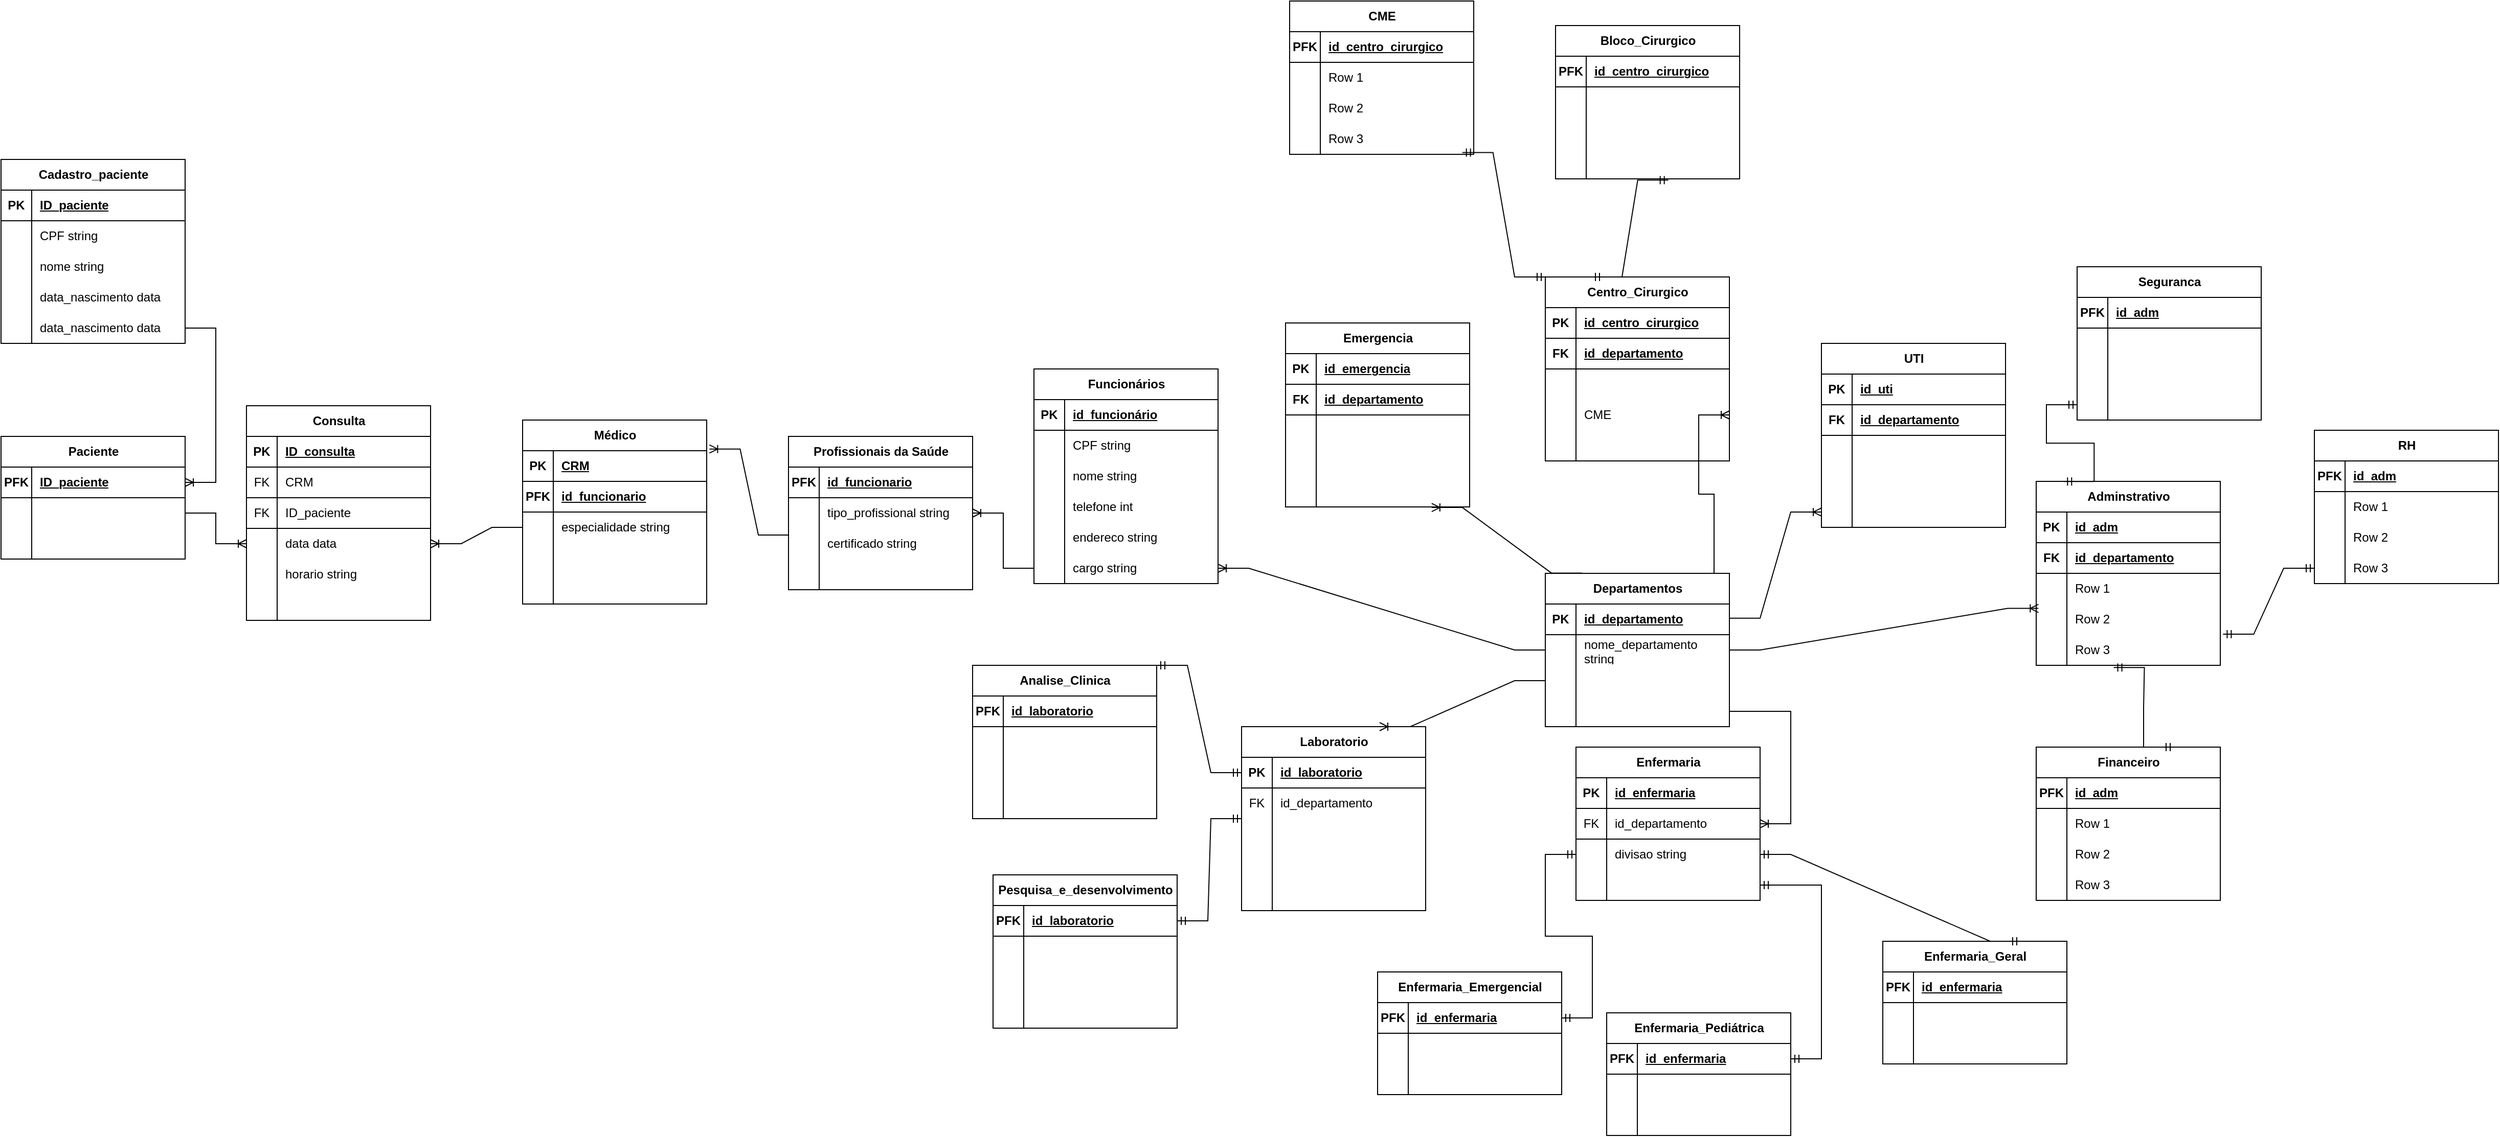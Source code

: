 <mxfile version="21.7.4" type="github">
  <diagram name="Página-1" id="7OFvZM1WlIS2IHxq6__e">
    <mxGraphModel dx="1035" dy="1144" grid="1" gridSize="10" guides="1" tooltips="1" connect="1" arrows="1" fold="1" page="1" pageScale="1" pageWidth="413" pageHeight="291" background="none" math="0" shadow="0">
      <root>
        <mxCell id="0" />
        <mxCell id="1" parent="0" />
        <mxCell id="Okvnmru5uBkP-l-NGOoz-27" value="Departamentos" style="shape=table;startSize=30;container=1;collapsible=1;childLayout=tableLayout;fixedRows=1;rowLines=0;fontStyle=1;align=center;resizeLast=1;html=1;" parent="1" vertex="1">
          <mxGeometry x="1520" y="100" width="180" height="150" as="geometry" />
        </mxCell>
        <mxCell id="Okvnmru5uBkP-l-NGOoz-28" value="" style="shape=tableRow;horizontal=0;startSize=0;swimlaneHead=0;swimlaneBody=0;fillColor=none;collapsible=0;dropTarget=0;points=[[0,0.5],[1,0.5]];portConstraint=eastwest;top=0;left=0;right=0;bottom=1;" parent="Okvnmru5uBkP-l-NGOoz-27" vertex="1">
          <mxGeometry y="30" width="180" height="30" as="geometry" />
        </mxCell>
        <mxCell id="Okvnmru5uBkP-l-NGOoz-29" value="PK" style="shape=partialRectangle;connectable=0;fillColor=none;top=0;left=0;bottom=0;right=0;fontStyle=1;overflow=hidden;whiteSpace=wrap;html=1;" parent="Okvnmru5uBkP-l-NGOoz-28" vertex="1">
          <mxGeometry width="30" height="30" as="geometry">
            <mxRectangle width="30" height="30" as="alternateBounds" />
          </mxGeometry>
        </mxCell>
        <mxCell id="Okvnmru5uBkP-l-NGOoz-30" value="id_departamento" style="shape=partialRectangle;connectable=0;fillColor=none;top=0;left=0;bottom=0;right=0;align=left;spacingLeft=6;fontStyle=5;overflow=hidden;whiteSpace=wrap;html=1;" parent="Okvnmru5uBkP-l-NGOoz-28" vertex="1">
          <mxGeometry x="30" width="150" height="30" as="geometry">
            <mxRectangle width="150" height="30" as="alternateBounds" />
          </mxGeometry>
        </mxCell>
        <mxCell id="Okvnmru5uBkP-l-NGOoz-31" value="" style="shape=tableRow;horizontal=0;startSize=0;swimlaneHead=0;swimlaneBody=0;fillColor=none;collapsible=0;dropTarget=0;points=[[0,0.5],[1,0.5]];portConstraint=eastwest;top=0;left=0;right=0;bottom=0;" parent="Okvnmru5uBkP-l-NGOoz-27" vertex="1">
          <mxGeometry y="60" width="180" height="30" as="geometry" />
        </mxCell>
        <mxCell id="Okvnmru5uBkP-l-NGOoz-32" value="" style="shape=partialRectangle;connectable=0;fillColor=none;top=0;left=0;bottom=0;right=0;editable=1;overflow=hidden;whiteSpace=wrap;html=1;" parent="Okvnmru5uBkP-l-NGOoz-31" vertex="1">
          <mxGeometry width="30" height="30" as="geometry">
            <mxRectangle width="30" height="30" as="alternateBounds" />
          </mxGeometry>
        </mxCell>
        <mxCell id="Okvnmru5uBkP-l-NGOoz-33" value="nome_departamento string" style="shape=partialRectangle;connectable=0;fillColor=none;top=0;left=0;bottom=0;right=0;align=left;spacingLeft=6;overflow=hidden;whiteSpace=wrap;html=1;" parent="Okvnmru5uBkP-l-NGOoz-31" vertex="1">
          <mxGeometry x="30" width="150" height="30" as="geometry">
            <mxRectangle width="150" height="30" as="alternateBounds" />
          </mxGeometry>
        </mxCell>
        <mxCell id="Okvnmru5uBkP-l-NGOoz-34" value="" style="shape=tableRow;horizontal=0;startSize=0;swimlaneHead=0;swimlaneBody=0;fillColor=none;collapsible=0;dropTarget=0;points=[[0,0.5],[1,0.5]];portConstraint=eastwest;top=0;left=0;right=0;bottom=0;" parent="Okvnmru5uBkP-l-NGOoz-27" vertex="1">
          <mxGeometry y="90" width="180" height="30" as="geometry" />
        </mxCell>
        <mxCell id="Okvnmru5uBkP-l-NGOoz-35" value="" style="shape=partialRectangle;connectable=0;fillColor=none;top=0;left=0;bottom=0;right=0;editable=1;overflow=hidden;whiteSpace=wrap;html=1;" parent="Okvnmru5uBkP-l-NGOoz-34" vertex="1">
          <mxGeometry width="30" height="30" as="geometry">
            <mxRectangle width="30" height="30" as="alternateBounds" />
          </mxGeometry>
        </mxCell>
        <mxCell id="Okvnmru5uBkP-l-NGOoz-36" value="" style="shape=partialRectangle;connectable=0;fillColor=none;top=0;left=0;bottom=0;right=0;align=left;spacingLeft=6;overflow=hidden;whiteSpace=wrap;html=1;" parent="Okvnmru5uBkP-l-NGOoz-34" vertex="1">
          <mxGeometry x="30" width="150" height="30" as="geometry">
            <mxRectangle width="150" height="30" as="alternateBounds" />
          </mxGeometry>
        </mxCell>
        <mxCell id="Okvnmru5uBkP-l-NGOoz-37" value="" style="shape=tableRow;horizontal=0;startSize=0;swimlaneHead=0;swimlaneBody=0;fillColor=none;collapsible=0;dropTarget=0;points=[[0,0.5],[1,0.5]];portConstraint=eastwest;top=0;left=0;right=0;bottom=0;" parent="Okvnmru5uBkP-l-NGOoz-27" vertex="1">
          <mxGeometry y="120" width="180" height="30" as="geometry" />
        </mxCell>
        <mxCell id="Okvnmru5uBkP-l-NGOoz-38" value="" style="shape=partialRectangle;connectable=0;fillColor=none;top=0;left=0;bottom=0;right=0;editable=1;overflow=hidden;whiteSpace=wrap;html=1;" parent="Okvnmru5uBkP-l-NGOoz-37" vertex="1">
          <mxGeometry width="30" height="30" as="geometry">
            <mxRectangle width="30" height="30" as="alternateBounds" />
          </mxGeometry>
        </mxCell>
        <mxCell id="Okvnmru5uBkP-l-NGOoz-39" value="" style="shape=partialRectangle;connectable=0;fillColor=none;top=0;left=0;bottom=0;right=0;align=left;spacingLeft=6;overflow=hidden;whiteSpace=wrap;html=1;" parent="Okvnmru5uBkP-l-NGOoz-37" vertex="1">
          <mxGeometry x="30" width="150" height="30" as="geometry">
            <mxRectangle width="150" height="30" as="alternateBounds" />
          </mxGeometry>
        </mxCell>
        <mxCell id="Okvnmru5uBkP-l-NGOoz-40" value="Funcionários" style="shape=table;startSize=30;container=1;collapsible=1;childLayout=tableLayout;fixedRows=1;rowLines=0;fontStyle=1;align=center;resizeLast=1;html=1;" parent="1" vertex="1">
          <mxGeometry x="1020" y="-100" width="180" height="210" as="geometry" />
        </mxCell>
        <mxCell id="Okvnmru5uBkP-l-NGOoz-41" value="" style="shape=tableRow;horizontal=0;startSize=0;swimlaneHead=0;swimlaneBody=0;fillColor=none;collapsible=0;dropTarget=0;points=[[0,0.5],[1,0.5]];portConstraint=eastwest;top=0;left=0;right=0;bottom=1;" parent="Okvnmru5uBkP-l-NGOoz-40" vertex="1">
          <mxGeometry y="30" width="180" height="30" as="geometry" />
        </mxCell>
        <mxCell id="Okvnmru5uBkP-l-NGOoz-42" value="PK" style="shape=partialRectangle;connectable=0;fillColor=none;top=0;left=0;bottom=0;right=0;fontStyle=1;overflow=hidden;whiteSpace=wrap;html=1;" parent="Okvnmru5uBkP-l-NGOoz-41" vertex="1">
          <mxGeometry width="30" height="30" as="geometry">
            <mxRectangle width="30" height="30" as="alternateBounds" />
          </mxGeometry>
        </mxCell>
        <mxCell id="Okvnmru5uBkP-l-NGOoz-43" value="id_funcionário" style="shape=partialRectangle;connectable=0;fillColor=none;top=0;left=0;bottom=0;right=0;align=left;spacingLeft=6;fontStyle=5;overflow=hidden;whiteSpace=wrap;html=1;" parent="Okvnmru5uBkP-l-NGOoz-41" vertex="1">
          <mxGeometry x="30" width="150" height="30" as="geometry">
            <mxRectangle width="150" height="30" as="alternateBounds" />
          </mxGeometry>
        </mxCell>
        <mxCell id="Okvnmru5uBkP-l-NGOoz-44" value="" style="shape=tableRow;horizontal=0;startSize=0;swimlaneHead=0;swimlaneBody=0;fillColor=none;collapsible=0;dropTarget=0;points=[[0,0.5],[1,0.5]];portConstraint=eastwest;top=0;left=0;right=0;bottom=0;" parent="Okvnmru5uBkP-l-NGOoz-40" vertex="1">
          <mxGeometry y="60" width="180" height="30" as="geometry" />
        </mxCell>
        <mxCell id="Okvnmru5uBkP-l-NGOoz-45" value="" style="shape=partialRectangle;connectable=0;fillColor=none;top=0;left=0;bottom=0;right=0;editable=1;overflow=hidden;whiteSpace=wrap;html=1;" parent="Okvnmru5uBkP-l-NGOoz-44" vertex="1">
          <mxGeometry width="30" height="30" as="geometry">
            <mxRectangle width="30" height="30" as="alternateBounds" />
          </mxGeometry>
        </mxCell>
        <mxCell id="Okvnmru5uBkP-l-NGOoz-46" value="CPF string" style="shape=partialRectangle;connectable=0;fillColor=none;top=0;left=0;bottom=0;right=0;align=left;spacingLeft=6;overflow=hidden;whiteSpace=wrap;html=1;" parent="Okvnmru5uBkP-l-NGOoz-44" vertex="1">
          <mxGeometry x="30" width="150" height="30" as="geometry">
            <mxRectangle width="150" height="30" as="alternateBounds" />
          </mxGeometry>
        </mxCell>
        <mxCell id="Okvnmru5uBkP-l-NGOoz-47" value="" style="shape=tableRow;horizontal=0;startSize=0;swimlaneHead=0;swimlaneBody=0;fillColor=none;collapsible=0;dropTarget=0;points=[[0,0.5],[1,0.5]];portConstraint=eastwest;top=0;left=0;right=0;bottom=0;" parent="Okvnmru5uBkP-l-NGOoz-40" vertex="1">
          <mxGeometry y="90" width="180" height="30" as="geometry" />
        </mxCell>
        <mxCell id="Okvnmru5uBkP-l-NGOoz-48" value="" style="shape=partialRectangle;connectable=0;fillColor=none;top=0;left=0;bottom=0;right=0;editable=1;overflow=hidden;whiteSpace=wrap;html=1;" parent="Okvnmru5uBkP-l-NGOoz-47" vertex="1">
          <mxGeometry width="30" height="30" as="geometry">
            <mxRectangle width="30" height="30" as="alternateBounds" />
          </mxGeometry>
        </mxCell>
        <mxCell id="Okvnmru5uBkP-l-NGOoz-49" value="nome string" style="shape=partialRectangle;connectable=0;fillColor=none;top=0;left=0;bottom=0;right=0;align=left;spacingLeft=6;overflow=hidden;whiteSpace=wrap;html=1;" parent="Okvnmru5uBkP-l-NGOoz-47" vertex="1">
          <mxGeometry x="30" width="150" height="30" as="geometry">
            <mxRectangle width="150" height="30" as="alternateBounds" />
          </mxGeometry>
        </mxCell>
        <mxCell id="jUIVBRo2tumYgO1bz5zx-79" value="" style="shape=tableRow;horizontal=0;startSize=0;swimlaneHead=0;swimlaneBody=0;fillColor=none;collapsible=0;dropTarget=0;points=[[0,0.5],[1,0.5]];portConstraint=eastwest;top=0;left=0;right=0;bottom=0;" parent="Okvnmru5uBkP-l-NGOoz-40" vertex="1">
          <mxGeometry y="120" width="180" height="30" as="geometry" />
        </mxCell>
        <mxCell id="jUIVBRo2tumYgO1bz5zx-80" value="" style="shape=partialRectangle;connectable=0;fillColor=none;top=0;left=0;bottom=0;right=0;editable=1;overflow=hidden;whiteSpace=wrap;html=1;" parent="jUIVBRo2tumYgO1bz5zx-79" vertex="1">
          <mxGeometry width="30" height="30" as="geometry">
            <mxRectangle width="30" height="30" as="alternateBounds" />
          </mxGeometry>
        </mxCell>
        <mxCell id="jUIVBRo2tumYgO1bz5zx-81" value="telefone int" style="shape=partialRectangle;connectable=0;fillColor=none;top=0;left=0;bottom=0;right=0;align=left;spacingLeft=6;overflow=hidden;whiteSpace=wrap;html=1;" parent="jUIVBRo2tumYgO1bz5zx-79" vertex="1">
          <mxGeometry x="30" width="150" height="30" as="geometry">
            <mxRectangle width="150" height="30" as="alternateBounds" />
          </mxGeometry>
        </mxCell>
        <mxCell id="ejZzEl2xaXtdEWLZUNTF-47" value="" style="shape=tableRow;horizontal=0;startSize=0;swimlaneHead=0;swimlaneBody=0;fillColor=none;collapsible=0;dropTarget=0;points=[[0,0.5],[1,0.5]];portConstraint=eastwest;top=0;left=0;right=0;bottom=0;" parent="Okvnmru5uBkP-l-NGOoz-40" vertex="1">
          <mxGeometry y="150" width="180" height="30" as="geometry" />
        </mxCell>
        <mxCell id="ejZzEl2xaXtdEWLZUNTF-48" value="" style="shape=partialRectangle;connectable=0;fillColor=none;top=0;left=0;bottom=0;right=0;editable=1;overflow=hidden;whiteSpace=wrap;html=1;" parent="ejZzEl2xaXtdEWLZUNTF-47" vertex="1">
          <mxGeometry width="30" height="30" as="geometry">
            <mxRectangle width="30" height="30" as="alternateBounds" />
          </mxGeometry>
        </mxCell>
        <mxCell id="ejZzEl2xaXtdEWLZUNTF-49" value="endereco string" style="shape=partialRectangle;connectable=0;fillColor=none;top=0;left=0;bottom=0;right=0;align=left;spacingLeft=6;overflow=hidden;whiteSpace=wrap;html=1;" parent="ejZzEl2xaXtdEWLZUNTF-47" vertex="1">
          <mxGeometry x="30" width="150" height="30" as="geometry">
            <mxRectangle width="150" height="30" as="alternateBounds" />
          </mxGeometry>
        </mxCell>
        <mxCell id="Okvnmru5uBkP-l-NGOoz-50" value="" style="shape=tableRow;horizontal=0;startSize=0;swimlaneHead=0;swimlaneBody=0;fillColor=none;collapsible=0;dropTarget=0;points=[[0,0.5],[1,0.5]];portConstraint=eastwest;top=0;left=0;right=0;bottom=0;" parent="Okvnmru5uBkP-l-NGOoz-40" vertex="1">
          <mxGeometry y="180" width="180" height="30" as="geometry" />
        </mxCell>
        <mxCell id="Okvnmru5uBkP-l-NGOoz-51" value="" style="shape=partialRectangle;connectable=0;fillColor=none;top=0;left=0;bottom=0;right=0;editable=1;overflow=hidden;whiteSpace=wrap;html=1;" parent="Okvnmru5uBkP-l-NGOoz-50" vertex="1">
          <mxGeometry width="30" height="30" as="geometry">
            <mxRectangle width="30" height="30" as="alternateBounds" />
          </mxGeometry>
        </mxCell>
        <mxCell id="Okvnmru5uBkP-l-NGOoz-52" value="cargo string" style="shape=partialRectangle;connectable=0;fillColor=none;top=0;left=0;bottom=0;right=0;align=left;spacingLeft=6;overflow=hidden;whiteSpace=wrap;html=1;" parent="Okvnmru5uBkP-l-NGOoz-50" vertex="1">
          <mxGeometry x="30" width="150" height="30" as="geometry">
            <mxRectangle width="150" height="30" as="alternateBounds" />
          </mxGeometry>
        </mxCell>
        <mxCell id="Okvnmru5uBkP-l-NGOoz-66" value="Adminstrativo" style="shape=table;startSize=30;container=1;collapsible=1;childLayout=tableLayout;fixedRows=1;rowLines=0;fontStyle=1;align=center;resizeLast=1;html=1;" parent="1" vertex="1">
          <mxGeometry x="2000" y="10" width="180" height="180" as="geometry" />
        </mxCell>
        <mxCell id="JCGF1L_Kq9YRv4TX51eD-130" value="" style="shape=tableRow;horizontal=0;startSize=0;swimlaneHead=0;swimlaneBody=0;fillColor=none;collapsible=0;dropTarget=0;points=[[0,0.5],[1,0.5]];portConstraint=eastwest;top=0;left=0;right=0;bottom=1;" parent="Okvnmru5uBkP-l-NGOoz-66" vertex="1">
          <mxGeometry y="30" width="180" height="30" as="geometry" />
        </mxCell>
        <mxCell id="JCGF1L_Kq9YRv4TX51eD-131" value="PK" style="shape=partialRectangle;connectable=0;fillColor=none;top=0;left=0;bottom=0;right=0;fontStyle=1;overflow=hidden;whiteSpace=wrap;html=1;" parent="JCGF1L_Kq9YRv4TX51eD-130" vertex="1">
          <mxGeometry width="30" height="30" as="geometry">
            <mxRectangle width="30" height="30" as="alternateBounds" />
          </mxGeometry>
        </mxCell>
        <mxCell id="JCGF1L_Kq9YRv4TX51eD-132" value="id_adm" style="shape=partialRectangle;connectable=0;fillColor=none;top=0;left=0;bottom=0;right=0;align=left;spacingLeft=6;fontStyle=5;overflow=hidden;whiteSpace=wrap;html=1;" parent="JCGF1L_Kq9YRv4TX51eD-130" vertex="1">
          <mxGeometry x="30" width="150" height="30" as="geometry">
            <mxRectangle width="150" height="30" as="alternateBounds" />
          </mxGeometry>
        </mxCell>
        <mxCell id="Okvnmru5uBkP-l-NGOoz-67" value="" style="shape=tableRow;horizontal=0;startSize=0;swimlaneHead=0;swimlaneBody=0;fillColor=none;collapsible=0;dropTarget=0;points=[[0,0.5],[1,0.5]];portConstraint=eastwest;top=0;left=0;right=0;bottom=1;" parent="Okvnmru5uBkP-l-NGOoz-66" vertex="1">
          <mxGeometry y="60" width="180" height="30" as="geometry" />
        </mxCell>
        <mxCell id="Okvnmru5uBkP-l-NGOoz-68" value="FK" style="shape=partialRectangle;connectable=0;fillColor=none;top=0;left=0;bottom=0;right=0;fontStyle=1;overflow=hidden;whiteSpace=wrap;html=1;" parent="Okvnmru5uBkP-l-NGOoz-67" vertex="1">
          <mxGeometry width="30" height="30" as="geometry">
            <mxRectangle width="30" height="30" as="alternateBounds" />
          </mxGeometry>
        </mxCell>
        <mxCell id="Okvnmru5uBkP-l-NGOoz-69" value="id_departamento" style="shape=partialRectangle;connectable=0;fillColor=none;top=0;left=0;bottom=0;right=0;align=left;spacingLeft=6;fontStyle=5;overflow=hidden;whiteSpace=wrap;html=1;" parent="Okvnmru5uBkP-l-NGOoz-67" vertex="1">
          <mxGeometry x="30" width="150" height="30" as="geometry">
            <mxRectangle width="150" height="30" as="alternateBounds" />
          </mxGeometry>
        </mxCell>
        <mxCell id="Okvnmru5uBkP-l-NGOoz-70" value="" style="shape=tableRow;horizontal=0;startSize=0;swimlaneHead=0;swimlaneBody=0;fillColor=none;collapsible=0;dropTarget=0;points=[[0,0.5],[1,0.5]];portConstraint=eastwest;top=0;left=0;right=0;bottom=0;" parent="Okvnmru5uBkP-l-NGOoz-66" vertex="1">
          <mxGeometry y="90" width="180" height="30" as="geometry" />
        </mxCell>
        <mxCell id="Okvnmru5uBkP-l-NGOoz-71" value="" style="shape=partialRectangle;connectable=0;fillColor=none;top=0;left=0;bottom=0;right=0;editable=1;overflow=hidden;whiteSpace=wrap;html=1;" parent="Okvnmru5uBkP-l-NGOoz-70" vertex="1">
          <mxGeometry width="30" height="30" as="geometry">
            <mxRectangle width="30" height="30" as="alternateBounds" />
          </mxGeometry>
        </mxCell>
        <mxCell id="Okvnmru5uBkP-l-NGOoz-72" value="Row 1" style="shape=partialRectangle;connectable=0;fillColor=none;top=0;left=0;bottom=0;right=0;align=left;spacingLeft=6;overflow=hidden;whiteSpace=wrap;html=1;" parent="Okvnmru5uBkP-l-NGOoz-70" vertex="1">
          <mxGeometry x="30" width="150" height="30" as="geometry">
            <mxRectangle width="150" height="30" as="alternateBounds" />
          </mxGeometry>
        </mxCell>
        <mxCell id="Okvnmru5uBkP-l-NGOoz-73" value="" style="shape=tableRow;horizontal=0;startSize=0;swimlaneHead=0;swimlaneBody=0;fillColor=none;collapsible=0;dropTarget=0;points=[[0,0.5],[1,0.5]];portConstraint=eastwest;top=0;left=0;right=0;bottom=0;" parent="Okvnmru5uBkP-l-NGOoz-66" vertex="1">
          <mxGeometry y="120" width="180" height="30" as="geometry" />
        </mxCell>
        <mxCell id="Okvnmru5uBkP-l-NGOoz-74" value="" style="shape=partialRectangle;connectable=0;fillColor=none;top=0;left=0;bottom=0;right=0;editable=1;overflow=hidden;whiteSpace=wrap;html=1;" parent="Okvnmru5uBkP-l-NGOoz-73" vertex="1">
          <mxGeometry width="30" height="30" as="geometry">
            <mxRectangle width="30" height="30" as="alternateBounds" />
          </mxGeometry>
        </mxCell>
        <mxCell id="Okvnmru5uBkP-l-NGOoz-75" value="Row 2" style="shape=partialRectangle;connectable=0;fillColor=none;top=0;left=0;bottom=0;right=0;align=left;spacingLeft=6;overflow=hidden;whiteSpace=wrap;html=1;" parent="Okvnmru5uBkP-l-NGOoz-73" vertex="1">
          <mxGeometry x="30" width="150" height="30" as="geometry">
            <mxRectangle width="150" height="30" as="alternateBounds" />
          </mxGeometry>
        </mxCell>
        <mxCell id="Okvnmru5uBkP-l-NGOoz-76" value="" style="shape=tableRow;horizontal=0;startSize=0;swimlaneHead=0;swimlaneBody=0;fillColor=none;collapsible=0;dropTarget=0;points=[[0,0.5],[1,0.5]];portConstraint=eastwest;top=0;left=0;right=0;bottom=0;" parent="Okvnmru5uBkP-l-NGOoz-66" vertex="1">
          <mxGeometry y="150" width="180" height="30" as="geometry" />
        </mxCell>
        <mxCell id="Okvnmru5uBkP-l-NGOoz-77" value="" style="shape=partialRectangle;connectable=0;fillColor=none;top=0;left=0;bottom=0;right=0;editable=1;overflow=hidden;whiteSpace=wrap;html=1;" parent="Okvnmru5uBkP-l-NGOoz-76" vertex="1">
          <mxGeometry width="30" height="30" as="geometry">
            <mxRectangle width="30" height="30" as="alternateBounds" />
          </mxGeometry>
        </mxCell>
        <mxCell id="Okvnmru5uBkP-l-NGOoz-78" value="Row 3" style="shape=partialRectangle;connectable=0;fillColor=none;top=0;left=0;bottom=0;right=0;align=left;spacingLeft=6;overflow=hidden;whiteSpace=wrap;html=1;" parent="Okvnmru5uBkP-l-NGOoz-76" vertex="1">
          <mxGeometry x="30" width="150" height="30" as="geometry">
            <mxRectangle width="150" height="30" as="alternateBounds" />
          </mxGeometry>
        </mxCell>
        <mxCell id="Okvnmru5uBkP-l-NGOoz-79" value="Enfermaria" style="shape=table;startSize=30;container=1;collapsible=1;childLayout=tableLayout;fixedRows=1;rowLines=0;fontStyle=1;align=center;resizeLast=1;html=1;" parent="1" vertex="1">
          <mxGeometry x="1550" y="270" width="180" height="150" as="geometry" />
        </mxCell>
        <mxCell id="Eo8UWzdeMDA6bHe8Ohud-3" value="" style="shape=tableRow;horizontal=0;startSize=0;swimlaneHead=0;swimlaneBody=0;fillColor=none;collapsible=0;dropTarget=0;points=[[0,0.5],[1,0.5]];portConstraint=eastwest;top=0;left=0;right=0;bottom=1;" parent="Okvnmru5uBkP-l-NGOoz-79" vertex="1">
          <mxGeometry y="30" width="180" height="30" as="geometry" />
        </mxCell>
        <mxCell id="Eo8UWzdeMDA6bHe8Ohud-4" value="PK" style="shape=partialRectangle;connectable=0;fillColor=none;top=0;left=0;bottom=0;right=0;fontStyle=1;overflow=hidden;whiteSpace=wrap;html=1;" parent="Eo8UWzdeMDA6bHe8Ohud-3" vertex="1">
          <mxGeometry width="30" height="30" as="geometry">
            <mxRectangle width="30" height="30" as="alternateBounds" />
          </mxGeometry>
        </mxCell>
        <mxCell id="Eo8UWzdeMDA6bHe8Ohud-5" value="id_enfermaria" style="shape=partialRectangle;connectable=0;fillColor=none;top=0;left=0;bottom=0;right=0;align=left;spacingLeft=6;fontStyle=5;overflow=hidden;whiteSpace=wrap;html=1;" parent="Eo8UWzdeMDA6bHe8Ohud-3" vertex="1">
          <mxGeometry x="30" width="150" height="30" as="geometry">
            <mxRectangle width="150" height="30" as="alternateBounds" />
          </mxGeometry>
        </mxCell>
        <mxCell id="Okvnmru5uBkP-l-NGOoz-80" value="" style="shape=tableRow;horizontal=0;startSize=0;swimlaneHead=0;swimlaneBody=0;fillColor=none;collapsible=0;dropTarget=0;points=[[0,0.5],[1,0.5]];portConstraint=eastwest;top=0;left=0;right=0;bottom=1;" parent="Okvnmru5uBkP-l-NGOoz-79" vertex="1">
          <mxGeometry y="60" width="180" height="30" as="geometry" />
        </mxCell>
        <mxCell id="Okvnmru5uBkP-l-NGOoz-81" value="FK" style="shape=partialRectangle;connectable=0;fillColor=none;top=0;left=0;bottom=0;right=0;fontStyle=0;overflow=hidden;whiteSpace=wrap;html=1;" parent="Okvnmru5uBkP-l-NGOoz-80" vertex="1">
          <mxGeometry width="30" height="30" as="geometry">
            <mxRectangle width="30" height="30" as="alternateBounds" />
          </mxGeometry>
        </mxCell>
        <mxCell id="Okvnmru5uBkP-l-NGOoz-82" value="id_departamento" style="shape=partialRectangle;connectable=0;fillColor=none;top=0;left=0;bottom=0;right=0;align=left;spacingLeft=6;fontStyle=0;overflow=hidden;whiteSpace=wrap;html=1;" parent="Okvnmru5uBkP-l-NGOoz-80" vertex="1">
          <mxGeometry x="30" width="150" height="30" as="geometry">
            <mxRectangle width="150" height="30" as="alternateBounds" />
          </mxGeometry>
        </mxCell>
        <mxCell id="Okvnmru5uBkP-l-NGOoz-83" value="" style="shape=tableRow;horizontal=0;startSize=0;swimlaneHead=0;swimlaneBody=0;fillColor=none;collapsible=0;dropTarget=0;points=[[0,0.5],[1,0.5]];portConstraint=eastwest;top=0;left=0;right=0;bottom=0;" parent="Okvnmru5uBkP-l-NGOoz-79" vertex="1">
          <mxGeometry y="90" width="180" height="30" as="geometry" />
        </mxCell>
        <mxCell id="Okvnmru5uBkP-l-NGOoz-84" value="" style="shape=partialRectangle;connectable=0;fillColor=none;top=0;left=0;bottom=0;right=0;editable=1;overflow=hidden;whiteSpace=wrap;html=1;" parent="Okvnmru5uBkP-l-NGOoz-83" vertex="1">
          <mxGeometry width="30" height="30" as="geometry">
            <mxRectangle width="30" height="30" as="alternateBounds" />
          </mxGeometry>
        </mxCell>
        <mxCell id="Okvnmru5uBkP-l-NGOoz-85" value="divisao string" style="shape=partialRectangle;connectable=0;fillColor=none;top=0;left=0;bottom=0;right=0;align=left;spacingLeft=6;overflow=hidden;whiteSpace=wrap;html=1;" parent="Okvnmru5uBkP-l-NGOoz-83" vertex="1">
          <mxGeometry x="30" width="150" height="30" as="geometry">
            <mxRectangle width="150" height="30" as="alternateBounds" />
          </mxGeometry>
        </mxCell>
        <mxCell id="ejZzEl2xaXtdEWLZUNTF-118" value="" style="shape=tableRow;horizontal=0;startSize=0;swimlaneHead=0;swimlaneBody=0;fillColor=none;collapsible=0;dropTarget=0;points=[[0,0.5],[1,0.5]];portConstraint=eastwest;top=0;left=0;right=0;bottom=0;" parent="Okvnmru5uBkP-l-NGOoz-79" vertex="1">
          <mxGeometry y="120" width="180" height="30" as="geometry" />
        </mxCell>
        <mxCell id="ejZzEl2xaXtdEWLZUNTF-119" value="" style="shape=partialRectangle;connectable=0;fillColor=none;top=0;left=0;bottom=0;right=0;editable=1;overflow=hidden;whiteSpace=wrap;html=1;" parent="ejZzEl2xaXtdEWLZUNTF-118" vertex="1">
          <mxGeometry width="30" height="30" as="geometry">
            <mxRectangle width="30" height="30" as="alternateBounds" />
          </mxGeometry>
        </mxCell>
        <mxCell id="ejZzEl2xaXtdEWLZUNTF-120" value="" style="shape=partialRectangle;connectable=0;fillColor=none;top=0;left=0;bottom=0;right=0;align=left;spacingLeft=6;overflow=hidden;whiteSpace=wrap;html=1;" parent="ejZzEl2xaXtdEWLZUNTF-118" vertex="1">
          <mxGeometry x="30" width="150" height="30" as="geometry">
            <mxRectangle width="150" height="30" as="alternateBounds" />
          </mxGeometry>
        </mxCell>
        <mxCell id="Okvnmru5uBkP-l-NGOoz-92" value="Paciente" style="shape=table;startSize=30;container=1;collapsible=1;childLayout=tableLayout;fixedRows=1;rowLines=0;fontStyle=1;align=center;resizeLast=1;html=1;" parent="1" vertex="1">
          <mxGeometry x="10" y="-34" width="180" height="120" as="geometry" />
        </mxCell>
        <mxCell id="Okvnmru5uBkP-l-NGOoz-93" value="" style="shape=tableRow;horizontal=0;startSize=0;swimlaneHead=0;swimlaneBody=0;fillColor=none;collapsible=0;dropTarget=0;points=[[0,0.5],[1,0.5]];portConstraint=eastwest;top=0;left=0;right=0;bottom=1;" parent="Okvnmru5uBkP-l-NGOoz-92" vertex="1">
          <mxGeometry y="30" width="180" height="30" as="geometry" />
        </mxCell>
        <mxCell id="Okvnmru5uBkP-l-NGOoz-94" value="PFK" style="shape=partialRectangle;connectable=0;fillColor=none;top=0;left=0;bottom=0;right=0;fontStyle=1;overflow=hidden;whiteSpace=wrap;html=1;" parent="Okvnmru5uBkP-l-NGOoz-93" vertex="1">
          <mxGeometry width="30" height="30" as="geometry">
            <mxRectangle width="30" height="30" as="alternateBounds" />
          </mxGeometry>
        </mxCell>
        <mxCell id="Okvnmru5uBkP-l-NGOoz-95" value="ID_paciente" style="shape=partialRectangle;connectable=0;fillColor=none;top=0;left=0;bottom=0;right=0;align=left;spacingLeft=6;fontStyle=5;overflow=hidden;whiteSpace=wrap;html=1;" parent="Okvnmru5uBkP-l-NGOoz-93" vertex="1">
          <mxGeometry x="30" width="150" height="30" as="geometry">
            <mxRectangle width="150" height="30" as="alternateBounds" />
          </mxGeometry>
        </mxCell>
        <mxCell id="Okvnmru5uBkP-l-NGOoz-96" value="" style="shape=tableRow;horizontal=0;startSize=0;swimlaneHead=0;swimlaneBody=0;fillColor=none;collapsible=0;dropTarget=0;points=[[0,0.5],[1,0.5]];portConstraint=eastwest;top=0;left=0;right=0;bottom=0;" parent="Okvnmru5uBkP-l-NGOoz-92" vertex="1">
          <mxGeometry y="60" width="180" height="30" as="geometry" />
        </mxCell>
        <mxCell id="Okvnmru5uBkP-l-NGOoz-97" value="" style="shape=partialRectangle;connectable=0;fillColor=none;top=0;left=0;bottom=0;right=0;editable=1;overflow=hidden;whiteSpace=wrap;html=1;" parent="Okvnmru5uBkP-l-NGOoz-96" vertex="1">
          <mxGeometry width="30" height="30" as="geometry">
            <mxRectangle width="30" height="30" as="alternateBounds" />
          </mxGeometry>
        </mxCell>
        <mxCell id="Okvnmru5uBkP-l-NGOoz-98" value="" style="shape=partialRectangle;connectable=0;fillColor=none;top=0;left=0;bottom=0;right=0;align=left;spacingLeft=6;overflow=hidden;whiteSpace=wrap;html=1;" parent="Okvnmru5uBkP-l-NGOoz-96" vertex="1">
          <mxGeometry x="30" width="150" height="30" as="geometry">
            <mxRectangle width="150" height="30" as="alternateBounds" />
          </mxGeometry>
        </mxCell>
        <mxCell id="Okvnmru5uBkP-l-NGOoz-99" value="" style="shape=tableRow;horizontal=0;startSize=0;swimlaneHead=0;swimlaneBody=0;fillColor=none;collapsible=0;dropTarget=0;points=[[0,0.5],[1,0.5]];portConstraint=eastwest;top=0;left=0;right=0;bottom=0;" parent="Okvnmru5uBkP-l-NGOoz-92" vertex="1">
          <mxGeometry y="90" width="180" height="30" as="geometry" />
        </mxCell>
        <mxCell id="Okvnmru5uBkP-l-NGOoz-100" value="" style="shape=partialRectangle;connectable=0;fillColor=none;top=0;left=0;bottom=0;right=0;editable=1;overflow=hidden;whiteSpace=wrap;html=1;" parent="Okvnmru5uBkP-l-NGOoz-99" vertex="1">
          <mxGeometry width="30" height="30" as="geometry">
            <mxRectangle width="30" height="30" as="alternateBounds" />
          </mxGeometry>
        </mxCell>
        <mxCell id="Okvnmru5uBkP-l-NGOoz-101" value="" style="shape=partialRectangle;connectable=0;fillColor=none;top=0;left=0;bottom=0;right=0;align=left;spacingLeft=6;overflow=hidden;whiteSpace=wrap;html=1;" parent="Okvnmru5uBkP-l-NGOoz-99" vertex="1">
          <mxGeometry x="30" width="150" height="30" as="geometry">
            <mxRectangle width="150" height="30" as="alternateBounds" />
          </mxGeometry>
        </mxCell>
        <mxCell id="Okvnmru5uBkP-l-NGOoz-105" value="Consulta" style="shape=table;startSize=30;container=1;collapsible=1;childLayout=tableLayout;fixedRows=1;rowLines=0;fontStyle=1;align=center;resizeLast=1;html=1;" parent="1" vertex="1">
          <mxGeometry x="250" y="-64" width="180" height="210" as="geometry" />
        </mxCell>
        <mxCell id="Okvnmru5uBkP-l-NGOoz-106" value="" style="shape=tableRow;horizontal=0;startSize=0;swimlaneHead=0;swimlaneBody=0;fillColor=none;collapsible=0;dropTarget=0;points=[[0,0.5],[1,0.5]];portConstraint=eastwest;top=0;left=0;right=0;bottom=1;" parent="Okvnmru5uBkP-l-NGOoz-105" vertex="1">
          <mxGeometry y="30" width="180" height="30" as="geometry" />
        </mxCell>
        <mxCell id="Okvnmru5uBkP-l-NGOoz-107" value="PK" style="shape=partialRectangle;connectable=0;fillColor=none;top=0;left=0;bottom=0;right=0;fontStyle=1;overflow=hidden;whiteSpace=wrap;html=1;" parent="Okvnmru5uBkP-l-NGOoz-106" vertex="1">
          <mxGeometry width="30" height="30" as="geometry">
            <mxRectangle width="30" height="30" as="alternateBounds" />
          </mxGeometry>
        </mxCell>
        <mxCell id="Okvnmru5uBkP-l-NGOoz-108" value="ID_consulta" style="shape=partialRectangle;connectable=0;fillColor=none;top=0;left=0;bottom=0;right=0;align=left;spacingLeft=6;fontStyle=5;overflow=hidden;whiteSpace=wrap;html=1;" parent="Okvnmru5uBkP-l-NGOoz-106" vertex="1">
          <mxGeometry x="30" width="150" height="30" as="geometry">
            <mxRectangle width="150" height="30" as="alternateBounds" />
          </mxGeometry>
        </mxCell>
        <mxCell id="jUIVBRo2tumYgO1bz5zx-29" value="" style="shape=tableRow;horizontal=0;startSize=0;swimlaneHead=0;swimlaneBody=0;fillColor=none;collapsible=0;dropTarget=0;points=[[0,0.5],[1,0.5]];portConstraint=eastwest;top=0;left=0;right=0;bottom=1;" parent="Okvnmru5uBkP-l-NGOoz-105" vertex="1">
          <mxGeometry y="60" width="180" height="30" as="geometry" />
        </mxCell>
        <mxCell id="jUIVBRo2tumYgO1bz5zx-30" value="FK" style="shape=partialRectangle;connectable=0;fillColor=none;top=0;left=0;bottom=0;right=0;fontStyle=0;overflow=hidden;whiteSpace=wrap;html=1;" parent="jUIVBRo2tumYgO1bz5zx-29" vertex="1">
          <mxGeometry width="30" height="30" as="geometry">
            <mxRectangle width="30" height="30" as="alternateBounds" />
          </mxGeometry>
        </mxCell>
        <mxCell id="jUIVBRo2tumYgO1bz5zx-31" value="CRM" style="shape=partialRectangle;connectable=0;fillColor=none;top=0;left=0;bottom=0;right=0;align=left;spacingLeft=6;fontStyle=0;overflow=hidden;whiteSpace=wrap;html=1;" parent="jUIVBRo2tumYgO1bz5zx-29" vertex="1">
          <mxGeometry x="30" width="150" height="30" as="geometry">
            <mxRectangle width="150" height="30" as="alternateBounds" />
          </mxGeometry>
        </mxCell>
        <mxCell id="jUIVBRo2tumYgO1bz5zx-32" value="" style="shape=tableRow;horizontal=0;startSize=0;swimlaneHead=0;swimlaneBody=0;fillColor=none;collapsible=0;dropTarget=0;points=[[0,0.5],[1,0.5]];portConstraint=eastwest;top=0;left=0;right=0;bottom=1;" parent="Okvnmru5uBkP-l-NGOoz-105" vertex="1">
          <mxGeometry y="90" width="180" height="30" as="geometry" />
        </mxCell>
        <mxCell id="jUIVBRo2tumYgO1bz5zx-33" value="FK" style="shape=partialRectangle;connectable=0;fillColor=none;top=0;left=0;bottom=0;right=0;fontStyle=0;overflow=hidden;whiteSpace=wrap;html=1;" parent="jUIVBRo2tumYgO1bz5zx-32" vertex="1">
          <mxGeometry width="30" height="30" as="geometry">
            <mxRectangle width="30" height="30" as="alternateBounds" />
          </mxGeometry>
        </mxCell>
        <mxCell id="jUIVBRo2tumYgO1bz5zx-34" value="ID_paciente" style="shape=partialRectangle;connectable=0;fillColor=none;top=0;left=0;bottom=0;right=0;align=left;spacingLeft=6;fontStyle=0;overflow=hidden;whiteSpace=wrap;html=1;" parent="jUIVBRo2tumYgO1bz5zx-32" vertex="1">
          <mxGeometry x="30" width="150" height="30" as="geometry">
            <mxRectangle width="150" height="30" as="alternateBounds" />
          </mxGeometry>
        </mxCell>
        <mxCell id="Okvnmru5uBkP-l-NGOoz-109" value="" style="shape=tableRow;horizontal=0;startSize=0;swimlaneHead=0;swimlaneBody=0;fillColor=none;collapsible=0;dropTarget=0;points=[[0,0.5],[1,0.5]];portConstraint=eastwest;top=0;left=0;right=0;bottom=0;" parent="Okvnmru5uBkP-l-NGOoz-105" vertex="1">
          <mxGeometry y="120" width="180" height="30" as="geometry" />
        </mxCell>
        <mxCell id="Okvnmru5uBkP-l-NGOoz-110" value="" style="shape=partialRectangle;connectable=0;fillColor=none;top=0;left=0;bottom=0;right=0;editable=1;overflow=hidden;whiteSpace=wrap;html=1;" parent="Okvnmru5uBkP-l-NGOoz-109" vertex="1">
          <mxGeometry width="30" height="30" as="geometry">
            <mxRectangle width="30" height="30" as="alternateBounds" />
          </mxGeometry>
        </mxCell>
        <mxCell id="Okvnmru5uBkP-l-NGOoz-111" value="data data" style="shape=partialRectangle;connectable=0;fillColor=none;top=0;left=0;bottom=0;right=0;align=left;spacingLeft=6;overflow=hidden;whiteSpace=wrap;html=1;" parent="Okvnmru5uBkP-l-NGOoz-109" vertex="1">
          <mxGeometry x="30" width="150" height="30" as="geometry">
            <mxRectangle width="150" height="30" as="alternateBounds" />
          </mxGeometry>
        </mxCell>
        <mxCell id="Okvnmru5uBkP-l-NGOoz-112" value="" style="shape=tableRow;horizontal=0;startSize=0;swimlaneHead=0;swimlaneBody=0;fillColor=none;collapsible=0;dropTarget=0;points=[[0,0.5],[1,0.5]];portConstraint=eastwest;top=0;left=0;right=0;bottom=0;" parent="Okvnmru5uBkP-l-NGOoz-105" vertex="1">
          <mxGeometry y="150" width="180" height="30" as="geometry" />
        </mxCell>
        <mxCell id="Okvnmru5uBkP-l-NGOoz-113" value="" style="shape=partialRectangle;connectable=0;fillColor=none;top=0;left=0;bottom=0;right=0;editable=1;overflow=hidden;whiteSpace=wrap;html=1;" parent="Okvnmru5uBkP-l-NGOoz-112" vertex="1">
          <mxGeometry width="30" height="30" as="geometry">
            <mxRectangle width="30" height="30" as="alternateBounds" />
          </mxGeometry>
        </mxCell>
        <mxCell id="Okvnmru5uBkP-l-NGOoz-114" value="horario string" style="shape=partialRectangle;connectable=0;fillColor=none;top=0;left=0;bottom=0;right=0;align=left;spacingLeft=6;overflow=hidden;whiteSpace=wrap;html=1;" parent="Okvnmru5uBkP-l-NGOoz-112" vertex="1">
          <mxGeometry x="30" width="150" height="30" as="geometry">
            <mxRectangle width="150" height="30" as="alternateBounds" />
          </mxGeometry>
        </mxCell>
        <mxCell id="Okvnmru5uBkP-l-NGOoz-115" value="" style="shape=tableRow;horizontal=0;startSize=0;swimlaneHead=0;swimlaneBody=0;fillColor=none;collapsible=0;dropTarget=0;points=[[0,0.5],[1,0.5]];portConstraint=eastwest;top=0;left=0;right=0;bottom=0;" parent="Okvnmru5uBkP-l-NGOoz-105" vertex="1">
          <mxGeometry y="180" width="180" height="30" as="geometry" />
        </mxCell>
        <mxCell id="Okvnmru5uBkP-l-NGOoz-116" value="" style="shape=partialRectangle;connectable=0;fillColor=none;top=0;left=0;bottom=0;right=0;editable=1;overflow=hidden;whiteSpace=wrap;html=1;" parent="Okvnmru5uBkP-l-NGOoz-115" vertex="1">
          <mxGeometry width="30" height="30" as="geometry">
            <mxRectangle width="30" height="30" as="alternateBounds" />
          </mxGeometry>
        </mxCell>
        <mxCell id="Okvnmru5uBkP-l-NGOoz-117" value="" style="shape=partialRectangle;connectable=0;fillColor=none;top=0;left=0;bottom=0;right=0;align=left;spacingLeft=6;overflow=hidden;whiteSpace=wrap;html=1;" parent="Okvnmru5uBkP-l-NGOoz-115" vertex="1">
          <mxGeometry x="30" width="150" height="30" as="geometry">
            <mxRectangle width="150" height="30" as="alternateBounds" />
          </mxGeometry>
        </mxCell>
        <mxCell id="jUIVBRo2tumYgO1bz5zx-1" value="Médico" style="shape=table;startSize=30;container=1;collapsible=1;childLayout=tableLayout;fixedRows=1;rowLines=0;fontStyle=1;align=center;resizeLast=1;html=1;" parent="1" vertex="1">
          <mxGeometry x="520" y="-50" width="180" height="180" as="geometry" />
        </mxCell>
        <mxCell id="jUIVBRo2tumYgO1bz5zx-2" value="" style="shape=tableRow;horizontal=0;startSize=0;swimlaneHead=0;swimlaneBody=0;fillColor=none;collapsible=0;dropTarget=0;points=[[0,0.5],[1,0.5]];portConstraint=eastwest;top=0;left=0;right=0;bottom=1;" parent="jUIVBRo2tumYgO1bz5zx-1" vertex="1">
          <mxGeometry y="30" width="180" height="30" as="geometry" />
        </mxCell>
        <mxCell id="jUIVBRo2tumYgO1bz5zx-3" value="PK" style="shape=partialRectangle;connectable=0;fillColor=none;top=0;left=0;bottom=0;right=0;fontStyle=1;overflow=hidden;whiteSpace=wrap;html=1;" parent="jUIVBRo2tumYgO1bz5zx-2" vertex="1">
          <mxGeometry width="30" height="30" as="geometry">
            <mxRectangle width="30" height="30" as="alternateBounds" />
          </mxGeometry>
        </mxCell>
        <mxCell id="jUIVBRo2tumYgO1bz5zx-4" value="CRM" style="shape=partialRectangle;connectable=0;fillColor=none;top=0;left=0;bottom=0;right=0;align=left;spacingLeft=6;fontStyle=5;overflow=hidden;whiteSpace=wrap;html=1;" parent="jUIVBRo2tumYgO1bz5zx-2" vertex="1">
          <mxGeometry x="30" width="150" height="30" as="geometry">
            <mxRectangle width="150" height="30" as="alternateBounds" />
          </mxGeometry>
        </mxCell>
        <mxCell id="ejZzEl2xaXtdEWLZUNTF-40" value="" style="shape=tableRow;horizontal=0;startSize=0;swimlaneHead=0;swimlaneBody=0;fillColor=none;collapsible=0;dropTarget=0;points=[[0,0.5],[1,0.5]];portConstraint=eastwest;top=0;left=0;right=0;bottom=1;" parent="jUIVBRo2tumYgO1bz5zx-1" vertex="1">
          <mxGeometry y="60" width="180" height="30" as="geometry" />
        </mxCell>
        <mxCell id="ejZzEl2xaXtdEWLZUNTF-41" value="PFK" style="shape=partialRectangle;connectable=0;fillColor=none;top=0;left=0;bottom=0;right=0;fontStyle=1;overflow=hidden;whiteSpace=wrap;html=1;" parent="ejZzEl2xaXtdEWLZUNTF-40" vertex="1">
          <mxGeometry width="30" height="30" as="geometry">
            <mxRectangle width="30" height="30" as="alternateBounds" />
          </mxGeometry>
        </mxCell>
        <mxCell id="ejZzEl2xaXtdEWLZUNTF-42" value="id_funcionario" style="shape=partialRectangle;connectable=0;fillColor=none;top=0;left=0;bottom=0;right=0;align=left;spacingLeft=6;fontStyle=5;overflow=hidden;whiteSpace=wrap;html=1;" parent="ejZzEl2xaXtdEWLZUNTF-40" vertex="1">
          <mxGeometry x="30" width="150" height="30" as="geometry">
            <mxRectangle width="150" height="30" as="alternateBounds" />
          </mxGeometry>
        </mxCell>
        <mxCell id="jUIVBRo2tumYgO1bz5zx-5" value="" style="shape=tableRow;horizontal=0;startSize=0;swimlaneHead=0;swimlaneBody=0;fillColor=none;collapsible=0;dropTarget=0;points=[[0,0.5],[1,0.5]];portConstraint=eastwest;top=0;left=0;right=0;bottom=0;" parent="jUIVBRo2tumYgO1bz5zx-1" vertex="1">
          <mxGeometry y="90" width="180" height="30" as="geometry" />
        </mxCell>
        <mxCell id="jUIVBRo2tumYgO1bz5zx-6" value="" style="shape=partialRectangle;connectable=0;fillColor=none;top=0;left=0;bottom=0;right=0;editable=1;overflow=hidden;whiteSpace=wrap;html=1;" parent="jUIVBRo2tumYgO1bz5zx-5" vertex="1">
          <mxGeometry width="30" height="30" as="geometry">
            <mxRectangle width="30" height="30" as="alternateBounds" />
          </mxGeometry>
        </mxCell>
        <mxCell id="jUIVBRo2tumYgO1bz5zx-7" value="&lt;span style=&quot;color: rgb(0, 0, 0); font-family: Helvetica; font-size: 12px; font-style: normal; font-variant-ligatures: normal; font-variant-caps: normal; font-weight: 400; letter-spacing: normal; orphans: 2; text-align: left; text-indent: 0px; text-transform: none; widows: 2; word-spacing: 0px; -webkit-text-stroke-width: 0px; background-color: rgb(251, 251, 251); text-decoration-thickness: initial; text-decoration-style: initial; text-decoration-color: initial; float: none; display: inline !important;&quot;&gt;especialidade string&lt;/span&gt;" style="shape=partialRectangle;connectable=0;fillColor=none;top=0;left=0;bottom=0;right=0;align=left;spacingLeft=6;overflow=hidden;whiteSpace=wrap;html=1;" parent="jUIVBRo2tumYgO1bz5zx-5" vertex="1">
          <mxGeometry x="30" width="150" height="30" as="geometry">
            <mxRectangle width="150" height="30" as="alternateBounds" />
          </mxGeometry>
        </mxCell>
        <mxCell id="jUIVBRo2tumYgO1bz5zx-42" value="" style="shape=tableRow;horizontal=0;startSize=0;swimlaneHead=0;swimlaneBody=0;fillColor=none;collapsible=0;dropTarget=0;points=[[0,0.5],[1,0.5]];portConstraint=eastwest;top=0;left=0;right=0;bottom=0;" parent="jUIVBRo2tumYgO1bz5zx-1" vertex="1">
          <mxGeometry y="120" width="180" height="30" as="geometry" />
        </mxCell>
        <mxCell id="jUIVBRo2tumYgO1bz5zx-43" value="" style="shape=partialRectangle;connectable=0;fillColor=none;top=0;left=0;bottom=0;right=0;editable=1;overflow=hidden;whiteSpace=wrap;html=1;" parent="jUIVBRo2tumYgO1bz5zx-42" vertex="1">
          <mxGeometry width="30" height="30" as="geometry">
            <mxRectangle width="30" height="30" as="alternateBounds" />
          </mxGeometry>
        </mxCell>
        <mxCell id="jUIVBRo2tumYgO1bz5zx-44" value="" style="shape=partialRectangle;connectable=0;fillColor=none;top=0;left=0;bottom=0;right=0;align=left;spacingLeft=6;overflow=hidden;whiteSpace=wrap;html=1;" parent="jUIVBRo2tumYgO1bz5zx-42" vertex="1">
          <mxGeometry x="30" width="150" height="30" as="geometry">
            <mxRectangle width="150" height="30" as="alternateBounds" />
          </mxGeometry>
        </mxCell>
        <mxCell id="jUIVBRo2tumYgO1bz5zx-45" value="" style="shape=tableRow;horizontal=0;startSize=0;swimlaneHead=0;swimlaneBody=0;fillColor=none;collapsible=0;dropTarget=0;points=[[0,0.5],[1,0.5]];portConstraint=eastwest;top=0;left=0;right=0;bottom=0;" parent="jUIVBRo2tumYgO1bz5zx-1" vertex="1">
          <mxGeometry y="150" width="180" height="30" as="geometry" />
        </mxCell>
        <mxCell id="jUIVBRo2tumYgO1bz5zx-46" value="" style="shape=partialRectangle;connectable=0;fillColor=none;top=0;left=0;bottom=0;right=0;editable=1;overflow=hidden;whiteSpace=wrap;html=1;" parent="jUIVBRo2tumYgO1bz5zx-45" vertex="1">
          <mxGeometry width="30" height="30" as="geometry">
            <mxRectangle width="30" height="30" as="alternateBounds" />
          </mxGeometry>
        </mxCell>
        <mxCell id="jUIVBRo2tumYgO1bz5zx-47" value="" style="shape=partialRectangle;connectable=0;fillColor=none;top=0;left=0;bottom=0;right=0;align=left;spacingLeft=6;overflow=hidden;whiteSpace=wrap;html=1;" parent="jUIVBRo2tumYgO1bz5zx-45" vertex="1">
          <mxGeometry x="30" width="150" height="30" as="geometry">
            <mxRectangle width="150" height="30" as="alternateBounds" />
          </mxGeometry>
        </mxCell>
        <mxCell id="jUIVBRo2tumYgO1bz5zx-27" value="" style="edgeStyle=entityRelationEdgeStyle;fontSize=12;html=1;endArrow=ERoneToMany;rounded=0;entryX=0;entryY=0.5;entryDx=0;entryDy=0;exitX=1;exitY=0.5;exitDx=0;exitDy=0;" parent="1" source="Okvnmru5uBkP-l-NGOoz-96" target="Okvnmru5uBkP-l-NGOoz-109" edge="1">
          <mxGeometry width="100" height="100" relative="1" as="geometry">
            <mxPoint x="740" y="270" as="sourcePoint" />
            <mxPoint x="840" y="170" as="targetPoint" />
          </mxGeometry>
        </mxCell>
        <mxCell id="jUIVBRo2tumYgO1bz5zx-28" value="" style="edgeStyle=entityRelationEdgeStyle;fontSize=12;html=1;endArrow=ERoneToMany;rounded=0;entryX=1;entryY=0.5;entryDx=0;entryDy=0;exitX=0;exitY=0.5;exitDx=0;exitDy=0;" parent="1" source="jUIVBRo2tumYgO1bz5zx-5" target="Okvnmru5uBkP-l-NGOoz-109" edge="1">
          <mxGeometry width="100" height="100" relative="1" as="geometry">
            <mxPoint x="520" y="85.0" as="sourcePoint" />
            <mxPoint x="840" y="170" as="targetPoint" />
          </mxGeometry>
        </mxCell>
        <mxCell id="jUIVBRo2tumYgO1bz5zx-62" value="" style="edgeStyle=entityRelationEdgeStyle;fontSize=12;html=1;endArrow=ERoneToMany;rounded=0;entryX=1;entryY=0.5;entryDx=0;entryDy=0;exitX=0;exitY=0.5;exitDx=0;exitDy=0;" parent="1" source="Okvnmru5uBkP-l-NGOoz-31" target="Okvnmru5uBkP-l-NGOoz-50" edge="1">
          <mxGeometry width="100" height="100" relative="1" as="geometry">
            <mxPoint x="460" y="510" as="sourcePoint" />
            <mxPoint x="560" y="410" as="targetPoint" />
            <Array as="points">
              <mxPoint x="1550" y="-130" />
              <mxPoint x="1480" y="75" />
            </Array>
          </mxGeometry>
        </mxCell>
        <mxCell id="jUIVBRo2tumYgO1bz5zx-63" value="Profissionais da Saúde" style="shape=table;startSize=30;container=1;collapsible=1;childLayout=tableLayout;fixedRows=1;rowLines=0;fontStyle=1;align=center;resizeLast=1;html=1;" parent="1" vertex="1">
          <mxGeometry x="780" y="-34" width="180" height="150" as="geometry" />
        </mxCell>
        <mxCell id="jUIVBRo2tumYgO1bz5zx-64" value="" style="shape=tableRow;horizontal=0;startSize=0;swimlaneHead=0;swimlaneBody=0;fillColor=none;collapsible=0;dropTarget=0;points=[[0,0.5],[1,0.5]];portConstraint=eastwest;top=0;left=0;right=0;bottom=1;" parent="jUIVBRo2tumYgO1bz5zx-63" vertex="1">
          <mxGeometry y="30" width="180" height="30" as="geometry" />
        </mxCell>
        <mxCell id="jUIVBRo2tumYgO1bz5zx-65" value="PFK" style="shape=partialRectangle;connectable=0;fillColor=none;top=0;left=0;bottom=0;right=0;fontStyle=1;overflow=hidden;whiteSpace=wrap;html=1;" parent="jUIVBRo2tumYgO1bz5zx-64" vertex="1">
          <mxGeometry width="30" height="30" as="geometry">
            <mxRectangle width="30" height="30" as="alternateBounds" />
          </mxGeometry>
        </mxCell>
        <mxCell id="jUIVBRo2tumYgO1bz5zx-66" value="id_funcionario" style="shape=partialRectangle;connectable=0;fillColor=none;top=0;left=0;bottom=0;right=0;align=left;spacingLeft=6;fontStyle=5;overflow=hidden;whiteSpace=wrap;html=1;" parent="jUIVBRo2tumYgO1bz5zx-64" vertex="1">
          <mxGeometry x="30" width="150" height="30" as="geometry">
            <mxRectangle width="150" height="30" as="alternateBounds" />
          </mxGeometry>
        </mxCell>
        <mxCell id="jUIVBRo2tumYgO1bz5zx-67" value="" style="shape=tableRow;horizontal=0;startSize=0;swimlaneHead=0;swimlaneBody=0;fillColor=none;collapsible=0;dropTarget=0;points=[[0,0.5],[1,0.5]];portConstraint=eastwest;top=0;left=0;right=0;bottom=0;" parent="jUIVBRo2tumYgO1bz5zx-63" vertex="1">
          <mxGeometry y="60" width="180" height="30" as="geometry" />
        </mxCell>
        <mxCell id="jUIVBRo2tumYgO1bz5zx-68" value="" style="shape=partialRectangle;connectable=0;fillColor=none;top=0;left=0;bottom=0;right=0;editable=1;overflow=hidden;whiteSpace=wrap;html=1;" parent="jUIVBRo2tumYgO1bz5zx-67" vertex="1">
          <mxGeometry width="30" height="30" as="geometry">
            <mxRectangle width="30" height="30" as="alternateBounds" />
          </mxGeometry>
        </mxCell>
        <mxCell id="jUIVBRo2tumYgO1bz5zx-69" value="tipo_profissional string" style="shape=partialRectangle;connectable=0;fillColor=none;top=0;left=0;bottom=0;right=0;align=left;spacingLeft=6;overflow=hidden;whiteSpace=wrap;html=1;" parent="jUIVBRo2tumYgO1bz5zx-67" vertex="1">
          <mxGeometry x="30" width="150" height="30" as="geometry">
            <mxRectangle width="150" height="30" as="alternateBounds" />
          </mxGeometry>
        </mxCell>
        <mxCell id="jUIVBRo2tumYgO1bz5zx-70" value="" style="shape=tableRow;horizontal=0;startSize=0;swimlaneHead=0;swimlaneBody=0;fillColor=none;collapsible=0;dropTarget=0;points=[[0,0.5],[1,0.5]];portConstraint=eastwest;top=0;left=0;right=0;bottom=0;" parent="jUIVBRo2tumYgO1bz5zx-63" vertex="1">
          <mxGeometry y="90" width="180" height="30" as="geometry" />
        </mxCell>
        <mxCell id="jUIVBRo2tumYgO1bz5zx-71" value="" style="shape=partialRectangle;connectable=0;fillColor=none;top=0;left=0;bottom=0;right=0;editable=1;overflow=hidden;whiteSpace=wrap;html=1;" parent="jUIVBRo2tumYgO1bz5zx-70" vertex="1">
          <mxGeometry width="30" height="30" as="geometry">
            <mxRectangle width="30" height="30" as="alternateBounds" />
          </mxGeometry>
        </mxCell>
        <mxCell id="jUIVBRo2tumYgO1bz5zx-72" value="certificado string" style="shape=partialRectangle;connectable=0;fillColor=none;top=0;left=0;bottom=0;right=0;align=left;spacingLeft=6;overflow=hidden;whiteSpace=wrap;html=1;" parent="jUIVBRo2tumYgO1bz5zx-70" vertex="1">
          <mxGeometry x="30" width="150" height="30" as="geometry">
            <mxRectangle width="150" height="30" as="alternateBounds" />
          </mxGeometry>
        </mxCell>
        <mxCell id="jUIVBRo2tumYgO1bz5zx-73" value="" style="shape=tableRow;horizontal=0;startSize=0;swimlaneHead=0;swimlaneBody=0;fillColor=none;collapsible=0;dropTarget=0;points=[[0,0.5],[1,0.5]];portConstraint=eastwest;top=0;left=0;right=0;bottom=0;" parent="jUIVBRo2tumYgO1bz5zx-63" vertex="1">
          <mxGeometry y="120" width="180" height="30" as="geometry" />
        </mxCell>
        <mxCell id="jUIVBRo2tumYgO1bz5zx-74" value="" style="shape=partialRectangle;connectable=0;fillColor=none;top=0;left=0;bottom=0;right=0;editable=1;overflow=hidden;whiteSpace=wrap;html=1;" parent="jUIVBRo2tumYgO1bz5zx-73" vertex="1">
          <mxGeometry width="30" height="30" as="geometry">
            <mxRectangle width="30" height="30" as="alternateBounds" />
          </mxGeometry>
        </mxCell>
        <mxCell id="jUIVBRo2tumYgO1bz5zx-75" value="" style="shape=partialRectangle;connectable=0;fillColor=none;top=0;left=0;bottom=0;right=0;align=left;spacingLeft=6;overflow=hidden;whiteSpace=wrap;html=1;" parent="jUIVBRo2tumYgO1bz5zx-73" vertex="1">
          <mxGeometry x="30" width="150" height="30" as="geometry">
            <mxRectangle width="150" height="30" as="alternateBounds" />
          </mxGeometry>
        </mxCell>
        <mxCell id="jUIVBRo2tumYgO1bz5zx-78" value="" style="edgeStyle=entityRelationEdgeStyle;fontSize=12;html=1;endArrow=ERoneToMany;rounded=0;entryX=1.015;entryY=-0.055;entryDx=0;entryDy=0;exitX=0.003;exitY=0.216;exitDx=0;exitDy=0;exitPerimeter=0;entryPerimeter=0;" parent="1" source="jUIVBRo2tumYgO1bz5zx-70" target="jUIVBRo2tumYgO1bz5zx-2" edge="1">
          <mxGeometry width="100" height="100" relative="1" as="geometry">
            <mxPoint x="770" y="290" as="sourcePoint" />
            <mxPoint x="700" y="71" as="targetPoint" />
          </mxGeometry>
        </mxCell>
        <mxCell id="jUIVBRo2tumYgO1bz5zx-83" value="" style="edgeStyle=entityRelationEdgeStyle;fontSize=12;html=1;endArrow=ERoneToMany;rounded=0;exitX=0;exitY=0.5;exitDx=0;exitDy=0;entryX=1;entryY=0.5;entryDx=0;entryDy=0;" parent="1" source="Okvnmru5uBkP-l-NGOoz-50" target="jUIVBRo2tumYgO1bz5zx-67" edge="1">
          <mxGeometry width="100" height="100" relative="1" as="geometry">
            <mxPoint x="770" y="290" as="sourcePoint" />
            <mxPoint x="870" y="190" as="targetPoint" />
          </mxGeometry>
        </mxCell>
        <mxCell id="ejZzEl2xaXtdEWLZUNTF-53" value="UTI" style="shape=table;startSize=30;container=1;collapsible=1;childLayout=tableLayout;fixedRows=1;rowLines=0;fontStyle=1;align=center;resizeLast=1;html=1;" parent="1" vertex="1">
          <mxGeometry x="1790" y="-125" width="180" height="180" as="geometry" />
        </mxCell>
        <mxCell id="JCGF1L_Kq9YRv4TX51eD-136" value="" style="shape=tableRow;horizontal=0;startSize=0;swimlaneHead=0;swimlaneBody=0;fillColor=none;collapsible=0;dropTarget=0;points=[[0,0.5],[1,0.5]];portConstraint=eastwest;top=0;left=0;right=0;bottom=1;" parent="ejZzEl2xaXtdEWLZUNTF-53" vertex="1">
          <mxGeometry y="30" width="180" height="30" as="geometry" />
        </mxCell>
        <mxCell id="JCGF1L_Kq9YRv4TX51eD-137" value="PK" style="shape=partialRectangle;connectable=0;fillColor=none;top=0;left=0;bottom=0;right=0;fontStyle=1;overflow=hidden;whiteSpace=wrap;html=1;" parent="JCGF1L_Kq9YRv4TX51eD-136" vertex="1">
          <mxGeometry width="30" height="30" as="geometry">
            <mxRectangle width="30" height="30" as="alternateBounds" />
          </mxGeometry>
        </mxCell>
        <mxCell id="JCGF1L_Kq9YRv4TX51eD-138" value="id_uti" style="shape=partialRectangle;connectable=0;fillColor=none;top=0;left=0;bottom=0;right=0;align=left;spacingLeft=6;fontStyle=5;overflow=hidden;whiteSpace=wrap;html=1;" parent="JCGF1L_Kq9YRv4TX51eD-136" vertex="1">
          <mxGeometry x="30" width="150" height="30" as="geometry">
            <mxRectangle width="150" height="30" as="alternateBounds" />
          </mxGeometry>
        </mxCell>
        <mxCell id="ejZzEl2xaXtdEWLZUNTF-54" value="" style="shape=tableRow;horizontal=0;startSize=0;swimlaneHead=0;swimlaneBody=0;fillColor=none;collapsible=0;dropTarget=0;points=[[0,0.5],[1,0.5]];portConstraint=eastwest;top=0;left=0;right=0;bottom=1;" parent="ejZzEl2xaXtdEWLZUNTF-53" vertex="1">
          <mxGeometry y="60" width="180" height="30" as="geometry" />
        </mxCell>
        <mxCell id="ejZzEl2xaXtdEWLZUNTF-55" value="FK" style="shape=partialRectangle;connectable=0;fillColor=none;top=0;left=0;bottom=0;right=0;fontStyle=1;overflow=hidden;whiteSpace=wrap;html=1;" parent="ejZzEl2xaXtdEWLZUNTF-54" vertex="1">
          <mxGeometry width="30" height="30" as="geometry">
            <mxRectangle width="30" height="30" as="alternateBounds" />
          </mxGeometry>
        </mxCell>
        <mxCell id="ejZzEl2xaXtdEWLZUNTF-56" value="id_departamento" style="shape=partialRectangle;connectable=0;fillColor=none;top=0;left=0;bottom=0;right=0;align=left;spacingLeft=6;fontStyle=5;overflow=hidden;whiteSpace=wrap;html=1;" parent="ejZzEl2xaXtdEWLZUNTF-54" vertex="1">
          <mxGeometry x="30" width="150" height="30" as="geometry">
            <mxRectangle width="150" height="30" as="alternateBounds" />
          </mxGeometry>
        </mxCell>
        <mxCell id="ejZzEl2xaXtdEWLZUNTF-57" value="" style="shape=tableRow;horizontal=0;startSize=0;swimlaneHead=0;swimlaneBody=0;fillColor=none;collapsible=0;dropTarget=0;points=[[0,0.5],[1,0.5]];portConstraint=eastwest;top=0;left=0;right=0;bottom=0;" parent="ejZzEl2xaXtdEWLZUNTF-53" vertex="1">
          <mxGeometry y="90" width="180" height="30" as="geometry" />
        </mxCell>
        <mxCell id="ejZzEl2xaXtdEWLZUNTF-58" value="" style="shape=partialRectangle;connectable=0;fillColor=none;top=0;left=0;bottom=0;right=0;editable=1;overflow=hidden;whiteSpace=wrap;html=1;" parent="ejZzEl2xaXtdEWLZUNTF-57" vertex="1">
          <mxGeometry width="30" height="30" as="geometry">
            <mxRectangle width="30" height="30" as="alternateBounds" />
          </mxGeometry>
        </mxCell>
        <mxCell id="ejZzEl2xaXtdEWLZUNTF-59" value="" style="shape=partialRectangle;connectable=0;fillColor=none;top=0;left=0;bottom=0;right=0;align=left;spacingLeft=6;overflow=hidden;whiteSpace=wrap;html=1;" parent="ejZzEl2xaXtdEWLZUNTF-57" vertex="1">
          <mxGeometry x="30" width="150" height="30" as="geometry">
            <mxRectangle width="150" height="30" as="alternateBounds" />
          </mxGeometry>
        </mxCell>
        <mxCell id="ejZzEl2xaXtdEWLZUNTF-60" value="" style="shape=tableRow;horizontal=0;startSize=0;swimlaneHead=0;swimlaneBody=0;fillColor=none;collapsible=0;dropTarget=0;points=[[0,0.5],[1,0.5]];portConstraint=eastwest;top=0;left=0;right=0;bottom=0;" parent="ejZzEl2xaXtdEWLZUNTF-53" vertex="1">
          <mxGeometry y="120" width="180" height="30" as="geometry" />
        </mxCell>
        <mxCell id="ejZzEl2xaXtdEWLZUNTF-61" value="" style="shape=partialRectangle;connectable=0;fillColor=none;top=0;left=0;bottom=0;right=0;editable=1;overflow=hidden;whiteSpace=wrap;html=1;" parent="ejZzEl2xaXtdEWLZUNTF-60" vertex="1">
          <mxGeometry width="30" height="30" as="geometry">
            <mxRectangle width="30" height="30" as="alternateBounds" />
          </mxGeometry>
        </mxCell>
        <mxCell id="ejZzEl2xaXtdEWLZUNTF-62" value="" style="shape=partialRectangle;connectable=0;fillColor=none;top=0;left=0;bottom=0;right=0;align=left;spacingLeft=6;overflow=hidden;whiteSpace=wrap;html=1;" parent="ejZzEl2xaXtdEWLZUNTF-60" vertex="1">
          <mxGeometry x="30" width="150" height="30" as="geometry">
            <mxRectangle width="150" height="30" as="alternateBounds" />
          </mxGeometry>
        </mxCell>
        <mxCell id="ejZzEl2xaXtdEWLZUNTF-63" value="" style="shape=tableRow;horizontal=0;startSize=0;swimlaneHead=0;swimlaneBody=0;fillColor=none;collapsible=0;dropTarget=0;points=[[0,0.5],[1,0.5]];portConstraint=eastwest;top=0;left=0;right=0;bottom=0;" parent="ejZzEl2xaXtdEWLZUNTF-53" vertex="1">
          <mxGeometry y="150" width="180" height="30" as="geometry" />
        </mxCell>
        <mxCell id="ejZzEl2xaXtdEWLZUNTF-64" value="" style="shape=partialRectangle;connectable=0;fillColor=none;top=0;left=0;bottom=0;right=0;editable=1;overflow=hidden;whiteSpace=wrap;html=1;" parent="ejZzEl2xaXtdEWLZUNTF-63" vertex="1">
          <mxGeometry width="30" height="30" as="geometry">
            <mxRectangle width="30" height="30" as="alternateBounds" />
          </mxGeometry>
        </mxCell>
        <mxCell id="ejZzEl2xaXtdEWLZUNTF-65" value="" style="shape=partialRectangle;connectable=0;fillColor=none;top=0;left=0;bottom=0;right=0;align=left;spacingLeft=6;overflow=hidden;whiteSpace=wrap;html=1;" parent="ejZzEl2xaXtdEWLZUNTF-63" vertex="1">
          <mxGeometry x="30" width="150" height="30" as="geometry">
            <mxRectangle width="150" height="30" as="alternateBounds" />
          </mxGeometry>
        </mxCell>
        <mxCell id="ejZzEl2xaXtdEWLZUNTF-66" value="Centro_Cirurgico" style="shape=table;startSize=30;container=1;collapsible=1;childLayout=tableLayout;fixedRows=1;rowLines=0;fontStyle=1;align=center;resizeLast=1;html=1;" parent="1" vertex="1">
          <mxGeometry x="1520" y="-190" width="180" height="180" as="geometry" />
        </mxCell>
        <mxCell id="JCGF1L_Kq9YRv4TX51eD-146" value="" style="shape=tableRow;horizontal=0;startSize=0;swimlaneHead=0;swimlaneBody=0;fillColor=none;collapsible=0;dropTarget=0;points=[[0,0.5],[1,0.5]];portConstraint=eastwest;top=0;left=0;right=0;bottom=1;" parent="ejZzEl2xaXtdEWLZUNTF-66" vertex="1">
          <mxGeometry y="30" width="180" height="30" as="geometry" />
        </mxCell>
        <mxCell id="JCGF1L_Kq9YRv4TX51eD-147" value="PK" style="shape=partialRectangle;connectable=0;fillColor=none;top=0;left=0;bottom=0;right=0;fontStyle=1;overflow=hidden;whiteSpace=wrap;html=1;" parent="JCGF1L_Kq9YRv4TX51eD-146" vertex="1">
          <mxGeometry width="30" height="30" as="geometry">
            <mxRectangle width="30" height="30" as="alternateBounds" />
          </mxGeometry>
        </mxCell>
        <mxCell id="JCGF1L_Kq9YRv4TX51eD-148" value="id_centro_cirurgico" style="shape=partialRectangle;connectable=0;fillColor=none;top=0;left=0;bottom=0;right=0;align=left;spacingLeft=6;fontStyle=5;overflow=hidden;whiteSpace=wrap;html=1;" parent="JCGF1L_Kq9YRv4TX51eD-146" vertex="1">
          <mxGeometry x="30" width="150" height="30" as="geometry">
            <mxRectangle width="150" height="30" as="alternateBounds" />
          </mxGeometry>
        </mxCell>
        <mxCell id="ejZzEl2xaXtdEWLZUNTF-67" value="" style="shape=tableRow;horizontal=0;startSize=0;swimlaneHead=0;swimlaneBody=0;fillColor=none;collapsible=0;dropTarget=0;points=[[0,0.5],[1,0.5]];portConstraint=eastwest;top=0;left=0;right=0;bottom=1;" parent="ejZzEl2xaXtdEWLZUNTF-66" vertex="1">
          <mxGeometry y="60" width="180" height="30" as="geometry" />
        </mxCell>
        <mxCell id="ejZzEl2xaXtdEWLZUNTF-68" value="FK" style="shape=partialRectangle;connectable=0;fillColor=none;top=0;left=0;bottom=0;right=0;fontStyle=1;overflow=hidden;whiteSpace=wrap;html=1;" parent="ejZzEl2xaXtdEWLZUNTF-67" vertex="1">
          <mxGeometry width="30" height="30" as="geometry">
            <mxRectangle width="30" height="30" as="alternateBounds" />
          </mxGeometry>
        </mxCell>
        <mxCell id="ejZzEl2xaXtdEWLZUNTF-69" value="id_departamento" style="shape=partialRectangle;connectable=0;fillColor=none;top=0;left=0;bottom=0;right=0;align=left;spacingLeft=6;fontStyle=5;overflow=hidden;whiteSpace=wrap;html=1;" parent="ejZzEl2xaXtdEWLZUNTF-67" vertex="1">
          <mxGeometry x="30" width="150" height="30" as="geometry">
            <mxRectangle width="150" height="30" as="alternateBounds" />
          </mxGeometry>
        </mxCell>
        <mxCell id="ejZzEl2xaXtdEWLZUNTF-70" value="" style="shape=tableRow;horizontal=0;startSize=0;swimlaneHead=0;swimlaneBody=0;fillColor=none;collapsible=0;dropTarget=0;points=[[0,0.5],[1,0.5]];portConstraint=eastwest;top=0;left=0;right=0;bottom=0;" parent="ejZzEl2xaXtdEWLZUNTF-66" vertex="1">
          <mxGeometry y="90" width="180" height="30" as="geometry" />
        </mxCell>
        <mxCell id="ejZzEl2xaXtdEWLZUNTF-71" value="" style="shape=partialRectangle;connectable=0;fillColor=none;top=0;left=0;bottom=0;right=0;editable=1;overflow=hidden;whiteSpace=wrap;html=1;" parent="ejZzEl2xaXtdEWLZUNTF-70" vertex="1">
          <mxGeometry width="30" height="30" as="geometry">
            <mxRectangle width="30" height="30" as="alternateBounds" />
          </mxGeometry>
        </mxCell>
        <mxCell id="ejZzEl2xaXtdEWLZUNTF-72" value="" style="shape=partialRectangle;connectable=0;fillColor=none;top=0;left=0;bottom=0;right=0;align=left;spacingLeft=6;overflow=hidden;whiteSpace=wrap;html=1;" parent="ejZzEl2xaXtdEWLZUNTF-70" vertex="1">
          <mxGeometry x="30" width="150" height="30" as="geometry">
            <mxRectangle width="150" height="30" as="alternateBounds" />
          </mxGeometry>
        </mxCell>
        <mxCell id="ejZzEl2xaXtdEWLZUNTF-73" value="" style="shape=tableRow;horizontal=0;startSize=0;swimlaneHead=0;swimlaneBody=0;fillColor=none;collapsible=0;dropTarget=0;points=[[0,0.5],[1,0.5]];portConstraint=eastwest;top=0;left=0;right=0;bottom=0;" parent="ejZzEl2xaXtdEWLZUNTF-66" vertex="1">
          <mxGeometry y="120" width="180" height="30" as="geometry" />
        </mxCell>
        <mxCell id="ejZzEl2xaXtdEWLZUNTF-74" value="" style="shape=partialRectangle;connectable=0;fillColor=none;top=0;left=0;bottom=0;right=0;editable=1;overflow=hidden;whiteSpace=wrap;html=1;" parent="ejZzEl2xaXtdEWLZUNTF-73" vertex="1">
          <mxGeometry width="30" height="30" as="geometry">
            <mxRectangle width="30" height="30" as="alternateBounds" />
          </mxGeometry>
        </mxCell>
        <mxCell id="ejZzEl2xaXtdEWLZUNTF-75" value="CME" style="shape=partialRectangle;connectable=0;fillColor=none;top=0;left=0;bottom=0;right=0;align=left;spacingLeft=6;overflow=hidden;whiteSpace=wrap;html=1;" parent="ejZzEl2xaXtdEWLZUNTF-73" vertex="1">
          <mxGeometry x="30" width="150" height="30" as="geometry">
            <mxRectangle width="150" height="30" as="alternateBounds" />
          </mxGeometry>
        </mxCell>
        <mxCell id="ejZzEl2xaXtdEWLZUNTF-76" value="" style="shape=tableRow;horizontal=0;startSize=0;swimlaneHead=0;swimlaneBody=0;fillColor=none;collapsible=0;dropTarget=0;points=[[0,0.5],[1,0.5]];portConstraint=eastwest;top=0;left=0;right=0;bottom=0;" parent="ejZzEl2xaXtdEWLZUNTF-66" vertex="1">
          <mxGeometry y="150" width="180" height="30" as="geometry" />
        </mxCell>
        <mxCell id="ejZzEl2xaXtdEWLZUNTF-77" value="" style="shape=partialRectangle;connectable=0;fillColor=none;top=0;left=0;bottom=0;right=0;editable=1;overflow=hidden;whiteSpace=wrap;html=1;" parent="ejZzEl2xaXtdEWLZUNTF-76" vertex="1">
          <mxGeometry width="30" height="30" as="geometry">
            <mxRectangle width="30" height="30" as="alternateBounds" />
          </mxGeometry>
        </mxCell>
        <mxCell id="ejZzEl2xaXtdEWLZUNTF-78" value="" style="shape=partialRectangle;connectable=0;fillColor=none;top=0;left=0;bottom=0;right=0;align=left;spacingLeft=6;overflow=hidden;whiteSpace=wrap;html=1;" parent="ejZzEl2xaXtdEWLZUNTF-76" vertex="1">
          <mxGeometry x="30" width="150" height="30" as="geometry">
            <mxRectangle width="150" height="30" as="alternateBounds" />
          </mxGeometry>
        </mxCell>
        <mxCell id="ejZzEl2xaXtdEWLZUNTF-79" value="Laboratorio" style="shape=table;startSize=30;container=1;collapsible=1;childLayout=tableLayout;fixedRows=1;rowLines=0;fontStyle=1;align=center;resizeLast=1;html=1;" parent="1" vertex="1">
          <mxGeometry x="1223" y="250" width="180" height="180" as="geometry" />
        </mxCell>
        <mxCell id="ejZzEl2xaXtdEWLZUNTF-80" value="" style="shape=tableRow;horizontal=0;startSize=0;swimlaneHead=0;swimlaneBody=0;fillColor=none;collapsible=0;dropTarget=0;points=[[0,0.5],[1,0.5]];portConstraint=eastwest;top=0;left=0;right=0;bottom=1;" parent="ejZzEl2xaXtdEWLZUNTF-79" vertex="1">
          <mxGeometry y="30" width="180" height="30" as="geometry" />
        </mxCell>
        <mxCell id="ejZzEl2xaXtdEWLZUNTF-81" value="PK" style="shape=partialRectangle;connectable=0;fillColor=none;top=0;left=0;bottom=0;right=0;fontStyle=1;overflow=hidden;whiteSpace=wrap;html=1;" parent="ejZzEl2xaXtdEWLZUNTF-80" vertex="1">
          <mxGeometry width="30" height="30" as="geometry">
            <mxRectangle width="30" height="30" as="alternateBounds" />
          </mxGeometry>
        </mxCell>
        <mxCell id="ejZzEl2xaXtdEWLZUNTF-82" value="id_laboratorio" style="shape=partialRectangle;connectable=0;fillColor=none;top=0;left=0;bottom=0;right=0;align=left;spacingLeft=6;fontStyle=5;overflow=hidden;whiteSpace=wrap;html=1;" parent="ejZzEl2xaXtdEWLZUNTF-80" vertex="1">
          <mxGeometry x="30" width="150" height="30" as="geometry">
            <mxRectangle width="150" height="30" as="alternateBounds" />
          </mxGeometry>
        </mxCell>
        <mxCell id="JCGF1L_Kq9YRv4TX51eD-116" value="" style="shape=tableRow;horizontal=0;startSize=0;swimlaneHead=0;swimlaneBody=0;fillColor=none;collapsible=0;dropTarget=0;points=[[0,0.5],[1,0.5]];portConstraint=eastwest;top=0;left=0;right=0;bottom=0;" parent="ejZzEl2xaXtdEWLZUNTF-79" vertex="1">
          <mxGeometry y="60" width="180" height="30" as="geometry" />
        </mxCell>
        <mxCell id="JCGF1L_Kq9YRv4TX51eD-117" value="FK" style="shape=partialRectangle;connectable=0;fillColor=none;top=0;left=0;bottom=0;right=0;fontStyle=0;overflow=hidden;whiteSpace=wrap;html=1;" parent="JCGF1L_Kq9YRv4TX51eD-116" vertex="1">
          <mxGeometry width="30" height="30" as="geometry">
            <mxRectangle width="30" height="30" as="alternateBounds" />
          </mxGeometry>
        </mxCell>
        <mxCell id="JCGF1L_Kq9YRv4TX51eD-118" value="id_departamento" style="shape=partialRectangle;connectable=0;fillColor=none;top=0;left=0;bottom=0;right=0;align=left;spacingLeft=6;fontStyle=0;overflow=hidden;whiteSpace=wrap;html=1;" parent="JCGF1L_Kq9YRv4TX51eD-116" vertex="1">
          <mxGeometry x="30" width="150" height="30" as="geometry">
            <mxRectangle width="150" height="30" as="alternateBounds" />
          </mxGeometry>
        </mxCell>
        <mxCell id="ejZzEl2xaXtdEWLZUNTF-83" value="" style="shape=tableRow;horizontal=0;startSize=0;swimlaneHead=0;swimlaneBody=0;fillColor=none;collapsible=0;dropTarget=0;points=[[0,0.5],[1,0.5]];portConstraint=eastwest;top=0;left=0;right=0;bottom=0;" parent="ejZzEl2xaXtdEWLZUNTF-79" vertex="1">
          <mxGeometry y="90" width="180" height="30" as="geometry" />
        </mxCell>
        <mxCell id="ejZzEl2xaXtdEWLZUNTF-84" value="" style="shape=partialRectangle;connectable=0;fillColor=none;top=0;left=0;bottom=0;right=0;editable=1;overflow=hidden;whiteSpace=wrap;html=1;" parent="ejZzEl2xaXtdEWLZUNTF-83" vertex="1">
          <mxGeometry width="30" height="30" as="geometry">
            <mxRectangle width="30" height="30" as="alternateBounds" />
          </mxGeometry>
        </mxCell>
        <mxCell id="ejZzEl2xaXtdEWLZUNTF-85" value="" style="shape=partialRectangle;connectable=0;fillColor=none;top=0;left=0;bottom=0;right=0;align=left;spacingLeft=6;overflow=hidden;whiteSpace=wrap;html=1;" parent="ejZzEl2xaXtdEWLZUNTF-83" vertex="1">
          <mxGeometry x="30" width="150" height="30" as="geometry">
            <mxRectangle width="150" height="30" as="alternateBounds" />
          </mxGeometry>
        </mxCell>
        <mxCell id="ejZzEl2xaXtdEWLZUNTF-86" value="" style="shape=tableRow;horizontal=0;startSize=0;swimlaneHead=0;swimlaneBody=0;fillColor=none;collapsible=0;dropTarget=0;points=[[0,0.5],[1,0.5]];portConstraint=eastwest;top=0;left=0;right=0;bottom=0;" parent="ejZzEl2xaXtdEWLZUNTF-79" vertex="1">
          <mxGeometry y="120" width="180" height="30" as="geometry" />
        </mxCell>
        <mxCell id="ejZzEl2xaXtdEWLZUNTF-87" value="" style="shape=partialRectangle;connectable=0;fillColor=none;top=0;left=0;bottom=0;right=0;editable=1;overflow=hidden;whiteSpace=wrap;html=1;" parent="ejZzEl2xaXtdEWLZUNTF-86" vertex="1">
          <mxGeometry width="30" height="30" as="geometry">
            <mxRectangle width="30" height="30" as="alternateBounds" />
          </mxGeometry>
        </mxCell>
        <mxCell id="ejZzEl2xaXtdEWLZUNTF-88" value="" style="shape=partialRectangle;connectable=0;fillColor=none;top=0;left=0;bottom=0;right=0;align=left;spacingLeft=6;overflow=hidden;whiteSpace=wrap;html=1;" parent="ejZzEl2xaXtdEWLZUNTF-86" vertex="1">
          <mxGeometry x="30" width="150" height="30" as="geometry">
            <mxRectangle width="150" height="30" as="alternateBounds" />
          </mxGeometry>
        </mxCell>
        <mxCell id="ejZzEl2xaXtdEWLZUNTF-89" value="" style="shape=tableRow;horizontal=0;startSize=0;swimlaneHead=0;swimlaneBody=0;fillColor=none;collapsible=0;dropTarget=0;points=[[0,0.5],[1,0.5]];portConstraint=eastwest;top=0;left=0;right=0;bottom=0;" parent="ejZzEl2xaXtdEWLZUNTF-79" vertex="1">
          <mxGeometry y="150" width="180" height="30" as="geometry" />
        </mxCell>
        <mxCell id="ejZzEl2xaXtdEWLZUNTF-90" value="" style="shape=partialRectangle;connectable=0;fillColor=none;top=0;left=0;bottom=0;right=0;editable=1;overflow=hidden;whiteSpace=wrap;html=1;" parent="ejZzEl2xaXtdEWLZUNTF-89" vertex="1">
          <mxGeometry width="30" height="30" as="geometry">
            <mxRectangle width="30" height="30" as="alternateBounds" />
          </mxGeometry>
        </mxCell>
        <mxCell id="ejZzEl2xaXtdEWLZUNTF-91" value="" style="shape=partialRectangle;connectable=0;fillColor=none;top=0;left=0;bottom=0;right=0;align=left;spacingLeft=6;overflow=hidden;whiteSpace=wrap;html=1;" parent="ejZzEl2xaXtdEWLZUNTF-89" vertex="1">
          <mxGeometry x="30" width="150" height="30" as="geometry">
            <mxRectangle width="150" height="30" as="alternateBounds" />
          </mxGeometry>
        </mxCell>
        <mxCell id="ejZzEl2xaXtdEWLZUNTF-121" value="Emergencia" style="shape=table;startSize=30;container=1;collapsible=1;childLayout=tableLayout;fixedRows=1;rowLines=0;fontStyle=1;align=center;resizeLast=1;html=1;" parent="1" vertex="1">
          <mxGeometry x="1266" y="-145" width="180" height="180" as="geometry" />
        </mxCell>
        <mxCell id="ejZzEl2xaXtdEWLZUNTF-122" value="" style="shape=tableRow;horizontal=0;startSize=0;swimlaneHead=0;swimlaneBody=0;fillColor=none;collapsible=0;dropTarget=0;points=[[0,0.5],[1,0.5]];portConstraint=eastwest;top=0;left=0;right=0;bottom=1;" parent="ejZzEl2xaXtdEWLZUNTF-121" vertex="1">
          <mxGeometry y="30" width="180" height="30" as="geometry" />
        </mxCell>
        <mxCell id="ejZzEl2xaXtdEWLZUNTF-123" value="PK" style="shape=partialRectangle;connectable=0;fillColor=none;top=0;left=0;bottom=0;right=0;fontStyle=1;overflow=hidden;whiteSpace=wrap;html=1;" parent="ejZzEl2xaXtdEWLZUNTF-122" vertex="1">
          <mxGeometry width="30" height="30" as="geometry">
            <mxRectangle width="30" height="30" as="alternateBounds" />
          </mxGeometry>
        </mxCell>
        <mxCell id="ejZzEl2xaXtdEWLZUNTF-124" value="id_emergencia" style="shape=partialRectangle;connectable=0;fillColor=none;top=0;left=0;bottom=0;right=0;align=left;spacingLeft=6;fontStyle=5;overflow=hidden;whiteSpace=wrap;html=1;" parent="ejZzEl2xaXtdEWLZUNTF-122" vertex="1">
          <mxGeometry x="30" width="150" height="30" as="geometry">
            <mxRectangle width="150" height="30" as="alternateBounds" />
          </mxGeometry>
        </mxCell>
        <mxCell id="JCGF1L_Kq9YRv4TX51eD-140" value="" style="shape=tableRow;horizontal=0;startSize=0;swimlaneHead=0;swimlaneBody=0;fillColor=none;collapsible=0;dropTarget=0;points=[[0,0.5],[1,0.5]];portConstraint=eastwest;top=0;left=0;right=0;bottom=1;" parent="ejZzEl2xaXtdEWLZUNTF-121" vertex="1">
          <mxGeometry y="60" width="180" height="30" as="geometry" />
        </mxCell>
        <mxCell id="JCGF1L_Kq9YRv4TX51eD-141" value="FK" style="shape=partialRectangle;connectable=0;fillColor=none;top=0;left=0;bottom=0;right=0;fontStyle=1;overflow=hidden;whiteSpace=wrap;html=1;" parent="JCGF1L_Kq9YRv4TX51eD-140" vertex="1">
          <mxGeometry width="30" height="30" as="geometry">
            <mxRectangle width="30" height="30" as="alternateBounds" />
          </mxGeometry>
        </mxCell>
        <mxCell id="JCGF1L_Kq9YRv4TX51eD-142" value="id_departamento" style="shape=partialRectangle;connectable=0;fillColor=none;top=0;left=0;bottom=0;right=0;align=left;spacingLeft=6;fontStyle=5;overflow=hidden;whiteSpace=wrap;html=1;" parent="JCGF1L_Kq9YRv4TX51eD-140" vertex="1">
          <mxGeometry x="30" width="150" height="30" as="geometry">
            <mxRectangle width="150" height="30" as="alternateBounds" />
          </mxGeometry>
        </mxCell>
        <mxCell id="ejZzEl2xaXtdEWLZUNTF-125" value="" style="shape=tableRow;horizontal=0;startSize=0;swimlaneHead=0;swimlaneBody=0;fillColor=none;collapsible=0;dropTarget=0;points=[[0,0.5],[1,0.5]];portConstraint=eastwest;top=0;left=0;right=0;bottom=0;" parent="ejZzEl2xaXtdEWLZUNTF-121" vertex="1">
          <mxGeometry y="90" width="180" height="30" as="geometry" />
        </mxCell>
        <mxCell id="ejZzEl2xaXtdEWLZUNTF-126" value="" style="shape=partialRectangle;connectable=0;fillColor=none;top=0;left=0;bottom=0;right=0;editable=1;overflow=hidden;whiteSpace=wrap;html=1;" parent="ejZzEl2xaXtdEWLZUNTF-125" vertex="1">
          <mxGeometry width="30" height="30" as="geometry">
            <mxRectangle width="30" height="30" as="alternateBounds" />
          </mxGeometry>
        </mxCell>
        <mxCell id="ejZzEl2xaXtdEWLZUNTF-127" value="" style="shape=partialRectangle;connectable=0;fillColor=none;top=0;left=0;bottom=0;right=0;align=left;spacingLeft=6;overflow=hidden;whiteSpace=wrap;html=1;" parent="ejZzEl2xaXtdEWLZUNTF-125" vertex="1">
          <mxGeometry x="30" width="150" height="30" as="geometry">
            <mxRectangle width="150" height="30" as="alternateBounds" />
          </mxGeometry>
        </mxCell>
        <mxCell id="ejZzEl2xaXtdEWLZUNTF-128" value="" style="shape=tableRow;horizontal=0;startSize=0;swimlaneHead=0;swimlaneBody=0;fillColor=none;collapsible=0;dropTarget=0;points=[[0,0.5],[1,0.5]];portConstraint=eastwest;top=0;left=0;right=0;bottom=0;" parent="ejZzEl2xaXtdEWLZUNTF-121" vertex="1">
          <mxGeometry y="120" width="180" height="30" as="geometry" />
        </mxCell>
        <mxCell id="ejZzEl2xaXtdEWLZUNTF-129" value="" style="shape=partialRectangle;connectable=0;fillColor=none;top=0;left=0;bottom=0;right=0;editable=1;overflow=hidden;whiteSpace=wrap;html=1;" parent="ejZzEl2xaXtdEWLZUNTF-128" vertex="1">
          <mxGeometry width="30" height="30" as="geometry">
            <mxRectangle width="30" height="30" as="alternateBounds" />
          </mxGeometry>
        </mxCell>
        <mxCell id="ejZzEl2xaXtdEWLZUNTF-130" value="" style="shape=partialRectangle;connectable=0;fillColor=none;top=0;left=0;bottom=0;right=0;align=left;spacingLeft=6;overflow=hidden;whiteSpace=wrap;html=1;" parent="ejZzEl2xaXtdEWLZUNTF-128" vertex="1">
          <mxGeometry x="30" width="150" height="30" as="geometry">
            <mxRectangle width="150" height="30" as="alternateBounds" />
          </mxGeometry>
        </mxCell>
        <mxCell id="ejZzEl2xaXtdEWLZUNTF-131" value="" style="shape=tableRow;horizontal=0;startSize=0;swimlaneHead=0;swimlaneBody=0;fillColor=none;collapsible=0;dropTarget=0;points=[[0,0.5],[1,0.5]];portConstraint=eastwest;top=0;left=0;right=0;bottom=0;" parent="ejZzEl2xaXtdEWLZUNTF-121" vertex="1">
          <mxGeometry y="150" width="180" height="30" as="geometry" />
        </mxCell>
        <mxCell id="ejZzEl2xaXtdEWLZUNTF-132" value="" style="shape=partialRectangle;connectable=0;fillColor=none;top=0;left=0;bottom=0;right=0;editable=1;overflow=hidden;whiteSpace=wrap;html=1;" parent="ejZzEl2xaXtdEWLZUNTF-131" vertex="1">
          <mxGeometry width="30" height="30" as="geometry">
            <mxRectangle width="30" height="30" as="alternateBounds" />
          </mxGeometry>
        </mxCell>
        <mxCell id="ejZzEl2xaXtdEWLZUNTF-133" value="" style="shape=partialRectangle;connectable=0;fillColor=none;top=0;left=0;bottom=0;right=0;align=left;spacingLeft=6;overflow=hidden;whiteSpace=wrap;html=1;" parent="ejZzEl2xaXtdEWLZUNTF-131" vertex="1">
          <mxGeometry x="30" width="150" height="30" as="geometry">
            <mxRectangle width="150" height="30" as="alternateBounds" />
          </mxGeometry>
        </mxCell>
        <mxCell id="Eo8UWzdeMDA6bHe8Ohud-2" value="" style="edgeStyle=entityRelationEdgeStyle;fontSize=12;html=1;endArrow=ERoneToMany;rounded=0;exitX=1;exitY=0.5;exitDx=0;exitDy=0;" parent="1" source="Okvnmru5uBkP-l-NGOoz-37" target="Okvnmru5uBkP-l-NGOoz-80" edge="1">
          <mxGeometry width="100" height="100" relative="1" as="geometry">
            <mxPoint x="1750" y="340" as="sourcePoint" />
            <mxPoint x="1850" y="240" as="targetPoint" />
          </mxGeometry>
        </mxCell>
        <mxCell id="Eo8UWzdeMDA6bHe8Ohud-10" value="Enfermaria_Emergencial" style="shape=table;startSize=30;container=1;collapsible=1;childLayout=tableLayout;fixedRows=1;rowLines=0;fontStyle=1;align=center;resizeLast=1;html=1;" parent="1" vertex="1">
          <mxGeometry x="1356" y="490" width="180" height="120" as="geometry" />
        </mxCell>
        <mxCell id="Eo8UWzdeMDA6bHe8Ohud-11" value="" style="shape=tableRow;horizontal=0;startSize=0;swimlaneHead=0;swimlaneBody=0;fillColor=none;collapsible=0;dropTarget=0;points=[[0,0.5],[1,0.5]];portConstraint=eastwest;top=0;left=0;right=0;bottom=1;" parent="Eo8UWzdeMDA6bHe8Ohud-10" vertex="1">
          <mxGeometry y="30" width="180" height="30" as="geometry" />
        </mxCell>
        <mxCell id="Eo8UWzdeMDA6bHe8Ohud-12" value="PFK" style="shape=partialRectangle;connectable=0;fillColor=none;top=0;left=0;bottom=0;right=0;fontStyle=1;overflow=hidden;whiteSpace=wrap;html=1;" parent="Eo8UWzdeMDA6bHe8Ohud-11" vertex="1">
          <mxGeometry width="30" height="30" as="geometry">
            <mxRectangle width="30" height="30" as="alternateBounds" />
          </mxGeometry>
        </mxCell>
        <mxCell id="Eo8UWzdeMDA6bHe8Ohud-13" value="id_enfermaria" style="shape=partialRectangle;connectable=0;fillColor=none;top=0;left=0;bottom=0;right=0;align=left;spacingLeft=6;fontStyle=5;overflow=hidden;whiteSpace=wrap;html=1;" parent="Eo8UWzdeMDA6bHe8Ohud-11" vertex="1">
          <mxGeometry x="30" width="150" height="30" as="geometry">
            <mxRectangle width="150" height="30" as="alternateBounds" />
          </mxGeometry>
        </mxCell>
        <mxCell id="Eo8UWzdeMDA6bHe8Ohud-14" value="" style="shape=tableRow;horizontal=0;startSize=0;swimlaneHead=0;swimlaneBody=0;fillColor=none;collapsible=0;dropTarget=0;points=[[0,0.5],[1,0.5]];portConstraint=eastwest;top=0;left=0;right=0;bottom=0;" parent="Eo8UWzdeMDA6bHe8Ohud-10" vertex="1">
          <mxGeometry y="60" width="180" height="30" as="geometry" />
        </mxCell>
        <mxCell id="Eo8UWzdeMDA6bHe8Ohud-15" value="" style="shape=partialRectangle;connectable=0;fillColor=none;top=0;left=0;bottom=0;right=0;editable=1;overflow=hidden;whiteSpace=wrap;html=1;" parent="Eo8UWzdeMDA6bHe8Ohud-14" vertex="1">
          <mxGeometry width="30" height="30" as="geometry">
            <mxRectangle width="30" height="30" as="alternateBounds" />
          </mxGeometry>
        </mxCell>
        <mxCell id="Eo8UWzdeMDA6bHe8Ohud-16" value="" style="shape=partialRectangle;connectable=0;fillColor=none;top=0;left=0;bottom=0;right=0;align=left;spacingLeft=6;overflow=hidden;whiteSpace=wrap;html=1;" parent="Eo8UWzdeMDA6bHe8Ohud-14" vertex="1">
          <mxGeometry x="30" width="150" height="30" as="geometry">
            <mxRectangle width="150" height="30" as="alternateBounds" />
          </mxGeometry>
        </mxCell>
        <mxCell id="Eo8UWzdeMDA6bHe8Ohud-17" value="" style="shape=tableRow;horizontal=0;startSize=0;swimlaneHead=0;swimlaneBody=0;fillColor=none;collapsible=0;dropTarget=0;points=[[0,0.5],[1,0.5]];portConstraint=eastwest;top=0;left=0;right=0;bottom=0;" parent="Eo8UWzdeMDA6bHe8Ohud-10" vertex="1">
          <mxGeometry y="90" width="180" height="30" as="geometry" />
        </mxCell>
        <mxCell id="Eo8UWzdeMDA6bHe8Ohud-18" value="" style="shape=partialRectangle;connectable=0;fillColor=none;top=0;left=0;bottom=0;right=0;editable=1;overflow=hidden;whiteSpace=wrap;html=1;" parent="Eo8UWzdeMDA6bHe8Ohud-17" vertex="1">
          <mxGeometry width="30" height="30" as="geometry">
            <mxRectangle width="30" height="30" as="alternateBounds" />
          </mxGeometry>
        </mxCell>
        <mxCell id="Eo8UWzdeMDA6bHe8Ohud-19" value="" style="shape=partialRectangle;connectable=0;fillColor=none;top=0;left=0;bottom=0;right=0;align=left;spacingLeft=6;overflow=hidden;whiteSpace=wrap;html=1;" parent="Eo8UWzdeMDA6bHe8Ohud-17" vertex="1">
          <mxGeometry x="30" width="150" height="30" as="geometry">
            <mxRectangle width="150" height="30" as="alternateBounds" />
          </mxGeometry>
        </mxCell>
        <mxCell id="Eo8UWzdeMDA6bHe8Ohud-23" value="Enfermaria_Geral" style="shape=table;startSize=30;container=1;collapsible=1;childLayout=tableLayout;fixedRows=1;rowLines=0;fontStyle=1;align=center;resizeLast=1;html=1;" parent="1" vertex="1">
          <mxGeometry x="1850" y="460" width="180" height="120" as="geometry" />
        </mxCell>
        <mxCell id="Eo8UWzdeMDA6bHe8Ohud-24" value="" style="shape=tableRow;horizontal=0;startSize=0;swimlaneHead=0;swimlaneBody=0;fillColor=none;collapsible=0;dropTarget=0;points=[[0,0.5],[1,0.5]];portConstraint=eastwest;top=0;left=0;right=0;bottom=1;" parent="Eo8UWzdeMDA6bHe8Ohud-23" vertex="1">
          <mxGeometry y="30" width="180" height="30" as="geometry" />
        </mxCell>
        <mxCell id="Eo8UWzdeMDA6bHe8Ohud-25" value="PFK" style="shape=partialRectangle;connectable=0;fillColor=none;top=0;left=0;bottom=0;right=0;fontStyle=1;overflow=hidden;whiteSpace=wrap;html=1;" parent="Eo8UWzdeMDA6bHe8Ohud-24" vertex="1">
          <mxGeometry width="30" height="30" as="geometry">
            <mxRectangle width="30" height="30" as="alternateBounds" />
          </mxGeometry>
        </mxCell>
        <mxCell id="Eo8UWzdeMDA6bHe8Ohud-26" value="id_enfermaria" style="shape=partialRectangle;connectable=0;fillColor=none;top=0;left=0;bottom=0;right=0;align=left;spacingLeft=6;fontStyle=5;overflow=hidden;whiteSpace=wrap;html=1;" parent="Eo8UWzdeMDA6bHe8Ohud-24" vertex="1">
          <mxGeometry x="30" width="150" height="30" as="geometry">
            <mxRectangle width="150" height="30" as="alternateBounds" />
          </mxGeometry>
        </mxCell>
        <mxCell id="Eo8UWzdeMDA6bHe8Ohud-27" value="" style="shape=tableRow;horizontal=0;startSize=0;swimlaneHead=0;swimlaneBody=0;fillColor=none;collapsible=0;dropTarget=0;points=[[0,0.5],[1,0.5]];portConstraint=eastwest;top=0;left=0;right=0;bottom=0;" parent="Eo8UWzdeMDA6bHe8Ohud-23" vertex="1">
          <mxGeometry y="60" width="180" height="30" as="geometry" />
        </mxCell>
        <mxCell id="Eo8UWzdeMDA6bHe8Ohud-28" value="" style="shape=partialRectangle;connectable=0;fillColor=none;top=0;left=0;bottom=0;right=0;editable=1;overflow=hidden;whiteSpace=wrap;html=1;" parent="Eo8UWzdeMDA6bHe8Ohud-27" vertex="1">
          <mxGeometry width="30" height="30" as="geometry">
            <mxRectangle width="30" height="30" as="alternateBounds" />
          </mxGeometry>
        </mxCell>
        <mxCell id="Eo8UWzdeMDA6bHe8Ohud-29" value="" style="shape=partialRectangle;connectable=0;fillColor=none;top=0;left=0;bottom=0;right=0;align=left;spacingLeft=6;overflow=hidden;whiteSpace=wrap;html=1;" parent="Eo8UWzdeMDA6bHe8Ohud-27" vertex="1">
          <mxGeometry x="30" width="150" height="30" as="geometry">
            <mxRectangle width="150" height="30" as="alternateBounds" />
          </mxGeometry>
        </mxCell>
        <mxCell id="Eo8UWzdeMDA6bHe8Ohud-33" value="" style="shape=tableRow;horizontal=0;startSize=0;swimlaneHead=0;swimlaneBody=0;fillColor=none;collapsible=0;dropTarget=0;points=[[0,0.5],[1,0.5]];portConstraint=eastwest;top=0;left=0;right=0;bottom=0;" parent="Eo8UWzdeMDA6bHe8Ohud-23" vertex="1">
          <mxGeometry y="90" width="180" height="30" as="geometry" />
        </mxCell>
        <mxCell id="Eo8UWzdeMDA6bHe8Ohud-34" value="" style="shape=partialRectangle;connectable=0;fillColor=none;top=0;left=0;bottom=0;right=0;editable=1;overflow=hidden;whiteSpace=wrap;html=1;" parent="Eo8UWzdeMDA6bHe8Ohud-33" vertex="1">
          <mxGeometry width="30" height="30" as="geometry">
            <mxRectangle width="30" height="30" as="alternateBounds" />
          </mxGeometry>
        </mxCell>
        <mxCell id="Eo8UWzdeMDA6bHe8Ohud-35" value="" style="shape=partialRectangle;connectable=0;fillColor=none;top=0;left=0;bottom=0;right=0;align=left;spacingLeft=6;overflow=hidden;whiteSpace=wrap;html=1;" parent="Eo8UWzdeMDA6bHe8Ohud-33" vertex="1">
          <mxGeometry x="30" width="150" height="30" as="geometry">
            <mxRectangle width="150" height="30" as="alternateBounds" />
          </mxGeometry>
        </mxCell>
        <mxCell id="Eo8UWzdeMDA6bHe8Ohud-36" value="Enfermaria_Pediátrica" style="shape=table;startSize=30;container=1;collapsible=1;childLayout=tableLayout;fixedRows=1;rowLines=0;fontStyle=1;align=center;resizeLast=1;html=1;" parent="1" vertex="1">
          <mxGeometry x="1580" y="530" width="180" height="120" as="geometry" />
        </mxCell>
        <mxCell id="Eo8UWzdeMDA6bHe8Ohud-37" value="" style="shape=tableRow;horizontal=0;startSize=0;swimlaneHead=0;swimlaneBody=0;fillColor=none;collapsible=0;dropTarget=0;points=[[0,0.5],[1,0.5]];portConstraint=eastwest;top=0;left=0;right=0;bottom=1;" parent="Eo8UWzdeMDA6bHe8Ohud-36" vertex="1">
          <mxGeometry y="30" width="180" height="30" as="geometry" />
        </mxCell>
        <mxCell id="Eo8UWzdeMDA6bHe8Ohud-38" value="PFK" style="shape=partialRectangle;connectable=0;fillColor=none;top=0;left=0;bottom=0;right=0;fontStyle=1;overflow=hidden;whiteSpace=wrap;html=1;" parent="Eo8UWzdeMDA6bHe8Ohud-37" vertex="1">
          <mxGeometry width="30" height="30" as="geometry">
            <mxRectangle width="30" height="30" as="alternateBounds" />
          </mxGeometry>
        </mxCell>
        <mxCell id="Eo8UWzdeMDA6bHe8Ohud-39" value="id_enfermaria" style="shape=partialRectangle;connectable=0;fillColor=none;top=0;left=0;bottom=0;right=0;align=left;spacingLeft=6;fontStyle=5;overflow=hidden;whiteSpace=wrap;html=1;" parent="Eo8UWzdeMDA6bHe8Ohud-37" vertex="1">
          <mxGeometry x="30" width="150" height="30" as="geometry">
            <mxRectangle width="150" height="30" as="alternateBounds" />
          </mxGeometry>
        </mxCell>
        <mxCell id="Eo8UWzdeMDA6bHe8Ohud-40" value="" style="shape=tableRow;horizontal=0;startSize=0;swimlaneHead=0;swimlaneBody=0;fillColor=none;collapsible=0;dropTarget=0;points=[[0,0.5],[1,0.5]];portConstraint=eastwest;top=0;left=0;right=0;bottom=0;" parent="Eo8UWzdeMDA6bHe8Ohud-36" vertex="1">
          <mxGeometry y="60" width="180" height="30" as="geometry" />
        </mxCell>
        <mxCell id="Eo8UWzdeMDA6bHe8Ohud-41" value="" style="shape=partialRectangle;connectable=0;fillColor=none;top=0;left=0;bottom=0;right=0;editable=1;overflow=hidden;whiteSpace=wrap;html=1;" parent="Eo8UWzdeMDA6bHe8Ohud-40" vertex="1">
          <mxGeometry width="30" height="30" as="geometry">
            <mxRectangle width="30" height="30" as="alternateBounds" />
          </mxGeometry>
        </mxCell>
        <mxCell id="Eo8UWzdeMDA6bHe8Ohud-42" value="" style="shape=partialRectangle;connectable=0;fillColor=none;top=0;left=0;bottom=0;right=0;align=left;spacingLeft=6;overflow=hidden;whiteSpace=wrap;html=1;" parent="Eo8UWzdeMDA6bHe8Ohud-40" vertex="1">
          <mxGeometry x="30" width="150" height="30" as="geometry">
            <mxRectangle width="150" height="30" as="alternateBounds" />
          </mxGeometry>
        </mxCell>
        <mxCell id="Eo8UWzdeMDA6bHe8Ohud-46" value="" style="shape=tableRow;horizontal=0;startSize=0;swimlaneHead=0;swimlaneBody=0;fillColor=none;collapsible=0;dropTarget=0;points=[[0,0.5],[1,0.5]];portConstraint=eastwest;top=0;left=0;right=0;bottom=0;" parent="Eo8UWzdeMDA6bHe8Ohud-36" vertex="1">
          <mxGeometry y="90" width="180" height="30" as="geometry" />
        </mxCell>
        <mxCell id="Eo8UWzdeMDA6bHe8Ohud-47" value="" style="shape=partialRectangle;connectable=0;fillColor=none;top=0;left=0;bottom=0;right=0;editable=1;overflow=hidden;whiteSpace=wrap;html=1;" parent="Eo8UWzdeMDA6bHe8Ohud-46" vertex="1">
          <mxGeometry width="30" height="30" as="geometry">
            <mxRectangle width="30" height="30" as="alternateBounds" />
          </mxGeometry>
        </mxCell>
        <mxCell id="Eo8UWzdeMDA6bHe8Ohud-48" value="" style="shape=partialRectangle;connectable=0;fillColor=none;top=0;left=0;bottom=0;right=0;align=left;spacingLeft=6;overflow=hidden;whiteSpace=wrap;html=1;" parent="Eo8UWzdeMDA6bHe8Ohud-46" vertex="1">
          <mxGeometry x="30" width="150" height="30" as="geometry">
            <mxRectangle width="150" height="30" as="alternateBounds" />
          </mxGeometry>
        </mxCell>
        <mxCell id="Eo8UWzdeMDA6bHe8Ohud-50" value="" style="edgeStyle=entityRelationEdgeStyle;fontSize=12;html=1;endArrow=ERmandOne;startArrow=ERmandOne;rounded=0;exitX=1;exitY=0.5;exitDx=0;exitDy=0;entryX=0;entryY=0.5;entryDx=0;entryDy=0;" parent="1" source="Eo8UWzdeMDA6bHe8Ohud-11" target="Okvnmru5uBkP-l-NGOoz-83" edge="1">
          <mxGeometry width="100" height="100" relative="1" as="geometry">
            <mxPoint x="1750" y="470" as="sourcePoint" />
            <mxPoint x="1850" y="370" as="targetPoint" />
          </mxGeometry>
        </mxCell>
        <mxCell id="Eo8UWzdeMDA6bHe8Ohud-51" value="" style="edgeStyle=entityRelationEdgeStyle;fontSize=12;html=1;endArrow=ERmandOne;startArrow=ERmandOne;rounded=0;" parent="1" source="Eo8UWzdeMDA6bHe8Ohud-37" target="ejZzEl2xaXtdEWLZUNTF-118" edge="1">
          <mxGeometry width="100" height="100" relative="1" as="geometry">
            <mxPoint x="1750" y="470" as="sourcePoint" />
            <mxPoint x="1850" y="370" as="targetPoint" />
          </mxGeometry>
        </mxCell>
        <mxCell id="Eo8UWzdeMDA6bHe8Ohud-52" value="" style="edgeStyle=entityRelationEdgeStyle;fontSize=12;html=1;endArrow=ERmandOne;startArrow=ERmandOne;rounded=0;exitX=1;exitY=0.5;exitDx=0;exitDy=0;entryX=0.75;entryY=0;entryDx=0;entryDy=0;" parent="1" source="Okvnmru5uBkP-l-NGOoz-83" target="Eo8UWzdeMDA6bHe8Ohud-23" edge="1">
          <mxGeometry width="100" height="100" relative="1" as="geometry">
            <mxPoint x="1750" y="470" as="sourcePoint" />
            <mxPoint x="1850" y="370" as="targetPoint" />
            <Array as="points">
              <mxPoint x="1930" y="350" />
              <mxPoint x="1930" y="350" />
              <mxPoint x="1930" y="340" />
            </Array>
          </mxGeometry>
        </mxCell>
        <mxCell id="JCGF1L_Kq9YRv4TX51eD-1" value="" style="edgeStyle=entityRelationEdgeStyle;fontSize=12;html=1;endArrow=ERoneToMany;rounded=0;entryX=0.012;entryY=0.142;entryDx=0;entryDy=0;entryPerimeter=0;" parent="1" source="Okvnmru5uBkP-l-NGOoz-27" target="Okvnmru5uBkP-l-NGOoz-73" edge="1">
          <mxGeometry width="100" height="100" relative="1" as="geometry">
            <mxPoint x="1740" y="85" as="sourcePoint" />
            <mxPoint x="1850" y="-20" as="targetPoint" />
            <Array as="points">
              <mxPoint x="1840" y="-110" />
            </Array>
          </mxGeometry>
        </mxCell>
        <mxCell id="JCGF1L_Kq9YRv4TX51eD-2" value="" style="edgeStyle=entityRelationEdgeStyle;fontSize=12;html=1;endArrow=ERoneToMany;rounded=0;exitX=0.5;exitY=0;exitDx=0;exitDy=0;" parent="1" target="ejZzEl2xaXtdEWLZUNTF-63" edge="1">
          <mxGeometry width="100" height="100" relative="1" as="geometry">
            <mxPoint x="1700" y="143.89" as="sourcePoint" />
            <mxPoint x="1810" y="144" as="targetPoint" />
            <Array as="points">
              <mxPoint x="1700" y="-86.11" />
              <mxPoint x="1790" y="60" />
            </Array>
          </mxGeometry>
        </mxCell>
        <mxCell id="JCGF1L_Kq9YRv4TX51eD-17" value="RH" style="shape=table;startSize=30;container=1;collapsible=1;childLayout=tableLayout;fixedRows=1;rowLines=0;fontStyle=1;align=center;resizeLast=1;html=1;" parent="1" vertex="1">
          <mxGeometry x="2272" y="-40" width="180" height="150.0" as="geometry" />
        </mxCell>
        <mxCell id="JCGF1L_Kq9YRv4TX51eD-18" value="" style="shape=tableRow;horizontal=0;startSize=0;swimlaneHead=0;swimlaneBody=0;fillColor=none;collapsible=0;dropTarget=0;points=[[0,0.5],[1,0.5]];portConstraint=eastwest;top=0;left=0;right=0;bottom=1;" parent="JCGF1L_Kq9YRv4TX51eD-17" vertex="1">
          <mxGeometry y="30" width="180" height="30" as="geometry" />
        </mxCell>
        <mxCell id="JCGF1L_Kq9YRv4TX51eD-19" value="PFK" style="shape=partialRectangle;connectable=0;fillColor=none;top=0;left=0;bottom=0;right=0;fontStyle=1;overflow=hidden;whiteSpace=wrap;html=1;" parent="JCGF1L_Kq9YRv4TX51eD-18" vertex="1">
          <mxGeometry width="30" height="30" as="geometry">
            <mxRectangle width="30" height="30" as="alternateBounds" />
          </mxGeometry>
        </mxCell>
        <mxCell id="JCGF1L_Kq9YRv4TX51eD-20" value="id_adm" style="shape=partialRectangle;connectable=0;fillColor=none;top=0;left=0;bottom=0;right=0;align=left;spacingLeft=6;fontStyle=5;overflow=hidden;whiteSpace=wrap;html=1;" parent="JCGF1L_Kq9YRv4TX51eD-18" vertex="1">
          <mxGeometry x="30" width="150" height="30" as="geometry">
            <mxRectangle width="150" height="30" as="alternateBounds" />
          </mxGeometry>
        </mxCell>
        <mxCell id="JCGF1L_Kq9YRv4TX51eD-21" value="" style="shape=tableRow;horizontal=0;startSize=0;swimlaneHead=0;swimlaneBody=0;fillColor=none;collapsible=0;dropTarget=0;points=[[0,0.5],[1,0.5]];portConstraint=eastwest;top=0;left=0;right=0;bottom=0;" parent="JCGF1L_Kq9YRv4TX51eD-17" vertex="1">
          <mxGeometry y="60" width="180" height="30" as="geometry" />
        </mxCell>
        <mxCell id="JCGF1L_Kq9YRv4TX51eD-22" value="" style="shape=partialRectangle;connectable=0;fillColor=none;top=0;left=0;bottom=0;right=0;editable=1;overflow=hidden;whiteSpace=wrap;html=1;" parent="JCGF1L_Kq9YRv4TX51eD-21" vertex="1">
          <mxGeometry width="30" height="30" as="geometry">
            <mxRectangle width="30" height="30" as="alternateBounds" />
          </mxGeometry>
        </mxCell>
        <mxCell id="JCGF1L_Kq9YRv4TX51eD-23" value="Row 1" style="shape=partialRectangle;connectable=0;fillColor=none;top=0;left=0;bottom=0;right=0;align=left;spacingLeft=6;overflow=hidden;whiteSpace=wrap;html=1;" parent="JCGF1L_Kq9YRv4TX51eD-21" vertex="1">
          <mxGeometry x="30" width="150" height="30" as="geometry">
            <mxRectangle width="150" height="30" as="alternateBounds" />
          </mxGeometry>
        </mxCell>
        <mxCell id="JCGF1L_Kq9YRv4TX51eD-24" value="" style="shape=tableRow;horizontal=0;startSize=0;swimlaneHead=0;swimlaneBody=0;fillColor=none;collapsible=0;dropTarget=0;points=[[0,0.5],[1,0.5]];portConstraint=eastwest;top=0;left=0;right=0;bottom=0;" parent="JCGF1L_Kq9YRv4TX51eD-17" vertex="1">
          <mxGeometry y="90" width="180" height="30" as="geometry" />
        </mxCell>
        <mxCell id="JCGF1L_Kq9YRv4TX51eD-25" value="" style="shape=partialRectangle;connectable=0;fillColor=none;top=0;left=0;bottom=0;right=0;editable=1;overflow=hidden;whiteSpace=wrap;html=1;" parent="JCGF1L_Kq9YRv4TX51eD-24" vertex="1">
          <mxGeometry width="30" height="30" as="geometry">
            <mxRectangle width="30" height="30" as="alternateBounds" />
          </mxGeometry>
        </mxCell>
        <mxCell id="JCGF1L_Kq9YRv4TX51eD-26" value="Row 2" style="shape=partialRectangle;connectable=0;fillColor=none;top=0;left=0;bottom=0;right=0;align=left;spacingLeft=6;overflow=hidden;whiteSpace=wrap;html=1;" parent="JCGF1L_Kq9YRv4TX51eD-24" vertex="1">
          <mxGeometry x="30" width="150" height="30" as="geometry">
            <mxRectangle width="150" height="30" as="alternateBounds" />
          </mxGeometry>
        </mxCell>
        <mxCell id="JCGF1L_Kq9YRv4TX51eD-27" value="" style="shape=tableRow;horizontal=0;startSize=0;swimlaneHead=0;swimlaneBody=0;fillColor=none;collapsible=0;dropTarget=0;points=[[0,0.5],[1,0.5]];portConstraint=eastwest;top=0;left=0;right=0;bottom=0;" parent="JCGF1L_Kq9YRv4TX51eD-17" vertex="1">
          <mxGeometry y="120" width="180" height="30" as="geometry" />
        </mxCell>
        <mxCell id="JCGF1L_Kq9YRv4TX51eD-28" value="" style="shape=partialRectangle;connectable=0;fillColor=none;top=0;left=0;bottom=0;right=0;editable=1;overflow=hidden;whiteSpace=wrap;html=1;" parent="JCGF1L_Kq9YRv4TX51eD-27" vertex="1">
          <mxGeometry width="30" height="30" as="geometry">
            <mxRectangle width="30" height="30" as="alternateBounds" />
          </mxGeometry>
        </mxCell>
        <mxCell id="JCGF1L_Kq9YRv4TX51eD-29" value="Row 3" style="shape=partialRectangle;connectable=0;fillColor=none;top=0;left=0;bottom=0;right=0;align=left;spacingLeft=6;overflow=hidden;whiteSpace=wrap;html=1;" parent="JCGF1L_Kq9YRv4TX51eD-27" vertex="1">
          <mxGeometry x="30" width="150" height="30" as="geometry">
            <mxRectangle width="150" height="30" as="alternateBounds" />
          </mxGeometry>
        </mxCell>
        <mxCell id="JCGF1L_Kq9YRv4TX51eD-30" value="Financeiro" style="shape=table;startSize=30;container=1;collapsible=1;childLayout=tableLayout;fixedRows=1;rowLines=0;fontStyle=1;align=center;resizeLast=1;html=1;" parent="1" vertex="1">
          <mxGeometry x="2000" y="270" width="180" height="150" as="geometry" />
        </mxCell>
        <mxCell id="JCGF1L_Kq9YRv4TX51eD-31" value="" style="shape=tableRow;horizontal=0;startSize=0;swimlaneHead=0;swimlaneBody=0;fillColor=none;collapsible=0;dropTarget=0;points=[[0,0.5],[1,0.5]];portConstraint=eastwest;top=0;left=0;right=0;bottom=1;" parent="JCGF1L_Kq9YRv4TX51eD-30" vertex="1">
          <mxGeometry y="30" width="180" height="30" as="geometry" />
        </mxCell>
        <mxCell id="JCGF1L_Kq9YRv4TX51eD-32" value="PFK" style="shape=partialRectangle;connectable=0;fillColor=none;top=0;left=0;bottom=0;right=0;fontStyle=1;overflow=hidden;whiteSpace=wrap;html=1;" parent="JCGF1L_Kq9YRv4TX51eD-31" vertex="1">
          <mxGeometry width="30" height="30" as="geometry">
            <mxRectangle width="30" height="30" as="alternateBounds" />
          </mxGeometry>
        </mxCell>
        <mxCell id="JCGF1L_Kq9YRv4TX51eD-33" value="id_adm" style="shape=partialRectangle;connectable=0;fillColor=none;top=0;left=0;bottom=0;right=0;align=left;spacingLeft=6;fontStyle=5;overflow=hidden;whiteSpace=wrap;html=1;" parent="JCGF1L_Kq9YRv4TX51eD-31" vertex="1">
          <mxGeometry x="30" width="150" height="30" as="geometry">
            <mxRectangle width="150" height="30" as="alternateBounds" />
          </mxGeometry>
        </mxCell>
        <mxCell id="JCGF1L_Kq9YRv4TX51eD-34" value="" style="shape=tableRow;horizontal=0;startSize=0;swimlaneHead=0;swimlaneBody=0;fillColor=none;collapsible=0;dropTarget=0;points=[[0,0.5],[1,0.5]];portConstraint=eastwest;top=0;left=0;right=0;bottom=0;" parent="JCGF1L_Kq9YRv4TX51eD-30" vertex="1">
          <mxGeometry y="60" width="180" height="30" as="geometry" />
        </mxCell>
        <mxCell id="JCGF1L_Kq9YRv4TX51eD-35" value="" style="shape=partialRectangle;connectable=0;fillColor=none;top=0;left=0;bottom=0;right=0;editable=1;overflow=hidden;whiteSpace=wrap;html=1;" parent="JCGF1L_Kq9YRv4TX51eD-34" vertex="1">
          <mxGeometry width="30" height="30" as="geometry">
            <mxRectangle width="30" height="30" as="alternateBounds" />
          </mxGeometry>
        </mxCell>
        <mxCell id="JCGF1L_Kq9YRv4TX51eD-36" value="Row 1" style="shape=partialRectangle;connectable=0;fillColor=none;top=0;left=0;bottom=0;right=0;align=left;spacingLeft=6;overflow=hidden;whiteSpace=wrap;html=1;" parent="JCGF1L_Kq9YRv4TX51eD-34" vertex="1">
          <mxGeometry x="30" width="150" height="30" as="geometry">
            <mxRectangle width="150" height="30" as="alternateBounds" />
          </mxGeometry>
        </mxCell>
        <mxCell id="JCGF1L_Kq9YRv4TX51eD-37" value="" style="shape=tableRow;horizontal=0;startSize=0;swimlaneHead=0;swimlaneBody=0;fillColor=none;collapsible=0;dropTarget=0;points=[[0,0.5],[1,0.5]];portConstraint=eastwest;top=0;left=0;right=0;bottom=0;" parent="JCGF1L_Kq9YRv4TX51eD-30" vertex="1">
          <mxGeometry y="90" width="180" height="30" as="geometry" />
        </mxCell>
        <mxCell id="JCGF1L_Kq9YRv4TX51eD-38" value="" style="shape=partialRectangle;connectable=0;fillColor=none;top=0;left=0;bottom=0;right=0;editable=1;overflow=hidden;whiteSpace=wrap;html=1;" parent="JCGF1L_Kq9YRv4TX51eD-37" vertex="1">
          <mxGeometry width="30" height="30" as="geometry">
            <mxRectangle width="30" height="30" as="alternateBounds" />
          </mxGeometry>
        </mxCell>
        <mxCell id="JCGF1L_Kq9YRv4TX51eD-39" value="Row 2" style="shape=partialRectangle;connectable=0;fillColor=none;top=0;left=0;bottom=0;right=0;align=left;spacingLeft=6;overflow=hidden;whiteSpace=wrap;html=1;" parent="JCGF1L_Kq9YRv4TX51eD-37" vertex="1">
          <mxGeometry x="30" width="150" height="30" as="geometry">
            <mxRectangle width="150" height="30" as="alternateBounds" />
          </mxGeometry>
        </mxCell>
        <mxCell id="JCGF1L_Kq9YRv4TX51eD-40" value="" style="shape=tableRow;horizontal=0;startSize=0;swimlaneHead=0;swimlaneBody=0;fillColor=none;collapsible=0;dropTarget=0;points=[[0,0.5],[1,0.5]];portConstraint=eastwest;top=0;left=0;right=0;bottom=0;" parent="JCGF1L_Kq9YRv4TX51eD-30" vertex="1">
          <mxGeometry y="120" width="180" height="30" as="geometry" />
        </mxCell>
        <mxCell id="JCGF1L_Kq9YRv4TX51eD-41" value="" style="shape=partialRectangle;connectable=0;fillColor=none;top=0;left=0;bottom=0;right=0;editable=1;overflow=hidden;whiteSpace=wrap;html=1;" parent="JCGF1L_Kq9YRv4TX51eD-40" vertex="1">
          <mxGeometry width="30" height="30" as="geometry">
            <mxRectangle width="30" height="30" as="alternateBounds" />
          </mxGeometry>
        </mxCell>
        <mxCell id="JCGF1L_Kq9YRv4TX51eD-42" value="Row 3" style="shape=partialRectangle;connectable=0;fillColor=none;top=0;left=0;bottom=0;right=0;align=left;spacingLeft=6;overflow=hidden;whiteSpace=wrap;html=1;" parent="JCGF1L_Kq9YRv4TX51eD-40" vertex="1">
          <mxGeometry x="30" width="150" height="30" as="geometry">
            <mxRectangle width="150" height="30" as="alternateBounds" />
          </mxGeometry>
        </mxCell>
        <mxCell id="JCGF1L_Kq9YRv4TX51eD-43" value="Seguranca" style="shape=table;startSize=30;container=1;collapsible=1;childLayout=tableLayout;fixedRows=1;rowLines=0;fontStyle=1;align=center;resizeLast=1;html=1;" parent="1" vertex="1">
          <mxGeometry x="2040" y="-200" width="180" height="150" as="geometry" />
        </mxCell>
        <mxCell id="JCGF1L_Kq9YRv4TX51eD-44" value="" style="shape=tableRow;horizontal=0;startSize=0;swimlaneHead=0;swimlaneBody=0;fillColor=none;collapsible=0;dropTarget=0;points=[[0,0.5],[1,0.5]];portConstraint=eastwest;top=0;left=0;right=0;bottom=1;" parent="JCGF1L_Kq9YRv4TX51eD-43" vertex="1">
          <mxGeometry y="30" width="180" height="30" as="geometry" />
        </mxCell>
        <mxCell id="JCGF1L_Kq9YRv4TX51eD-45" value="PFK" style="shape=partialRectangle;connectable=0;fillColor=none;top=0;left=0;bottom=0;right=0;fontStyle=1;overflow=hidden;whiteSpace=wrap;html=1;" parent="JCGF1L_Kq9YRv4TX51eD-44" vertex="1">
          <mxGeometry width="30" height="30" as="geometry">
            <mxRectangle width="30" height="30" as="alternateBounds" />
          </mxGeometry>
        </mxCell>
        <mxCell id="JCGF1L_Kq9YRv4TX51eD-46" value="id_adm" style="shape=partialRectangle;connectable=0;fillColor=none;top=0;left=0;bottom=0;right=0;align=left;spacingLeft=6;fontStyle=5;overflow=hidden;whiteSpace=wrap;html=1;" parent="JCGF1L_Kq9YRv4TX51eD-44" vertex="1">
          <mxGeometry x="30" width="150" height="30" as="geometry">
            <mxRectangle width="150" height="30" as="alternateBounds" />
          </mxGeometry>
        </mxCell>
        <mxCell id="JCGF1L_Kq9YRv4TX51eD-47" value="" style="shape=tableRow;horizontal=0;startSize=0;swimlaneHead=0;swimlaneBody=0;fillColor=none;collapsible=0;dropTarget=0;points=[[0,0.5],[1,0.5]];portConstraint=eastwest;top=0;left=0;right=0;bottom=0;" parent="JCGF1L_Kq9YRv4TX51eD-43" vertex="1">
          <mxGeometry y="60" width="180" height="30" as="geometry" />
        </mxCell>
        <mxCell id="JCGF1L_Kq9YRv4TX51eD-48" value="" style="shape=partialRectangle;connectable=0;fillColor=none;top=0;left=0;bottom=0;right=0;editable=1;overflow=hidden;whiteSpace=wrap;html=1;" parent="JCGF1L_Kq9YRv4TX51eD-47" vertex="1">
          <mxGeometry width="30" height="30" as="geometry">
            <mxRectangle width="30" height="30" as="alternateBounds" />
          </mxGeometry>
        </mxCell>
        <mxCell id="JCGF1L_Kq9YRv4TX51eD-49" value="" style="shape=partialRectangle;connectable=0;fillColor=none;top=0;left=0;bottom=0;right=0;align=left;spacingLeft=6;overflow=hidden;whiteSpace=wrap;html=1;" parent="JCGF1L_Kq9YRv4TX51eD-47" vertex="1">
          <mxGeometry x="30" width="150" height="30" as="geometry">
            <mxRectangle width="150" height="30" as="alternateBounds" />
          </mxGeometry>
        </mxCell>
        <mxCell id="JCGF1L_Kq9YRv4TX51eD-50" value="" style="shape=tableRow;horizontal=0;startSize=0;swimlaneHead=0;swimlaneBody=0;fillColor=none;collapsible=0;dropTarget=0;points=[[0,0.5],[1,0.5]];portConstraint=eastwest;top=0;left=0;right=0;bottom=0;" parent="JCGF1L_Kq9YRv4TX51eD-43" vertex="1">
          <mxGeometry y="90" width="180" height="30" as="geometry" />
        </mxCell>
        <mxCell id="JCGF1L_Kq9YRv4TX51eD-51" value="" style="shape=partialRectangle;connectable=0;fillColor=none;top=0;left=0;bottom=0;right=0;editable=1;overflow=hidden;whiteSpace=wrap;html=1;" parent="JCGF1L_Kq9YRv4TX51eD-50" vertex="1">
          <mxGeometry width="30" height="30" as="geometry">
            <mxRectangle width="30" height="30" as="alternateBounds" />
          </mxGeometry>
        </mxCell>
        <mxCell id="JCGF1L_Kq9YRv4TX51eD-52" value="" style="shape=partialRectangle;connectable=0;fillColor=none;top=0;left=0;bottom=0;right=0;align=left;spacingLeft=6;overflow=hidden;whiteSpace=wrap;html=1;" parent="JCGF1L_Kq9YRv4TX51eD-50" vertex="1">
          <mxGeometry x="30" width="150" height="30" as="geometry">
            <mxRectangle width="150" height="30" as="alternateBounds" />
          </mxGeometry>
        </mxCell>
        <mxCell id="JCGF1L_Kq9YRv4TX51eD-53" value="" style="shape=tableRow;horizontal=0;startSize=0;swimlaneHead=0;swimlaneBody=0;fillColor=none;collapsible=0;dropTarget=0;points=[[0,0.5],[1,0.5]];portConstraint=eastwest;top=0;left=0;right=0;bottom=0;" parent="JCGF1L_Kq9YRv4TX51eD-43" vertex="1">
          <mxGeometry y="120" width="180" height="30" as="geometry" />
        </mxCell>
        <mxCell id="JCGF1L_Kq9YRv4TX51eD-54" value="" style="shape=partialRectangle;connectable=0;fillColor=none;top=0;left=0;bottom=0;right=0;editable=1;overflow=hidden;whiteSpace=wrap;html=1;" parent="JCGF1L_Kq9YRv4TX51eD-53" vertex="1">
          <mxGeometry width="30" height="30" as="geometry">
            <mxRectangle width="30" height="30" as="alternateBounds" />
          </mxGeometry>
        </mxCell>
        <mxCell id="JCGF1L_Kq9YRv4TX51eD-55" value="" style="shape=partialRectangle;connectable=0;fillColor=none;top=0;left=0;bottom=0;right=0;align=left;spacingLeft=6;overflow=hidden;whiteSpace=wrap;html=1;" parent="JCGF1L_Kq9YRv4TX51eD-53" vertex="1">
          <mxGeometry x="30" width="150" height="30" as="geometry">
            <mxRectangle width="150" height="30" as="alternateBounds" />
          </mxGeometry>
        </mxCell>
        <mxCell id="JCGF1L_Kq9YRv4TX51eD-56" value="" style="edgeStyle=entityRelationEdgeStyle;fontSize=12;html=1;endArrow=ERmandOne;startArrow=ERmandOne;rounded=0;exitX=0.148;exitY=0.001;exitDx=0;exitDy=0;exitPerimeter=0;entryX=0;entryY=0.5;entryDx=0;entryDy=0;" parent="1" source="Okvnmru5uBkP-l-NGOoz-66" target="JCGF1L_Kq9YRv4TX51eD-53" edge="1">
          <mxGeometry width="100" height="100" relative="1" as="geometry">
            <mxPoint x="1950" y="-20" as="sourcePoint" />
            <mxPoint x="2110" y="-30" as="targetPoint" />
            <Array as="points">
              <mxPoint x="2110" y="-32" />
              <mxPoint x="2110" y="-32" />
              <mxPoint x="1980" y="-180" />
              <mxPoint x="2110" y="-42" />
            </Array>
          </mxGeometry>
        </mxCell>
        <mxCell id="JCGF1L_Kq9YRv4TX51eD-57" value="" style="edgeStyle=entityRelationEdgeStyle;fontSize=12;html=1;endArrow=ERmandOne;startArrow=ERmandOne;rounded=0;entryX=0.421;entryY=1.071;entryDx=0;entryDy=0;exitX=0.75;exitY=0;exitDx=0;exitDy=0;entryPerimeter=0;" parent="1" source="JCGF1L_Kq9YRv4TX51eD-30" target="Okvnmru5uBkP-l-NGOoz-76" edge="1">
          <mxGeometry width="100" height="100" relative="1" as="geometry">
            <mxPoint x="1930" y="215" as="sourcePoint" />
            <mxPoint x="1990" y="130" as="targetPoint" />
            <Array as="points">
              <mxPoint x="2090" y="203" />
              <mxPoint x="2090" y="203" />
              <mxPoint x="2090" y="193" />
            </Array>
          </mxGeometry>
        </mxCell>
        <mxCell id="JCGF1L_Kq9YRv4TX51eD-58" value="" style="edgeStyle=entityRelationEdgeStyle;fontSize=12;html=1;endArrow=ERmandOne;startArrow=ERmandOne;rounded=0;entryX=1.015;entryY=-0.016;entryDx=0;entryDy=0;entryPerimeter=0;exitX=0;exitY=0.5;exitDx=0;exitDy=0;" parent="1" source="JCGF1L_Kq9YRv4TX51eD-27" target="Okvnmru5uBkP-l-NGOoz-76" edge="1">
          <mxGeometry width="100" height="100" relative="1" as="geometry">
            <mxPoint x="2280" y="120" as="sourcePoint" />
            <mxPoint x="2210" y="121.75" as="targetPoint" />
            <Array as="points">
              <mxPoint x="2230" y="169.75" />
              <mxPoint x="2309" y="140" />
              <mxPoint x="2230" y="169.75" />
              <mxPoint x="2230" y="159.75" />
            </Array>
          </mxGeometry>
        </mxCell>
        <mxCell id="JCGF1L_Kq9YRv4TX51eD-86" value="Analise_Clinica" style="shape=table;startSize=30;container=1;collapsible=1;childLayout=tableLayout;fixedRows=1;rowLines=0;fontStyle=1;align=center;resizeLast=1;html=1;" parent="1" vertex="1">
          <mxGeometry x="960" y="190" width="180" height="150" as="geometry" />
        </mxCell>
        <mxCell id="JCGF1L_Kq9YRv4TX51eD-87" value="" style="shape=tableRow;horizontal=0;startSize=0;swimlaneHead=0;swimlaneBody=0;fillColor=none;collapsible=0;dropTarget=0;points=[[0,0.5],[1,0.5]];portConstraint=eastwest;top=0;left=0;right=0;bottom=1;" parent="JCGF1L_Kq9YRv4TX51eD-86" vertex="1">
          <mxGeometry y="30" width="180" height="30" as="geometry" />
        </mxCell>
        <mxCell id="JCGF1L_Kq9YRv4TX51eD-88" value="PFK" style="shape=partialRectangle;connectable=0;fillColor=none;top=0;left=0;bottom=0;right=0;fontStyle=1;overflow=hidden;whiteSpace=wrap;html=1;" parent="JCGF1L_Kq9YRv4TX51eD-87" vertex="1">
          <mxGeometry width="30" height="30" as="geometry">
            <mxRectangle width="30" height="30" as="alternateBounds" />
          </mxGeometry>
        </mxCell>
        <mxCell id="JCGF1L_Kq9YRv4TX51eD-89" value="id_laboratorio" style="shape=partialRectangle;connectable=0;fillColor=none;top=0;left=0;bottom=0;right=0;align=left;spacingLeft=6;fontStyle=5;overflow=hidden;whiteSpace=wrap;html=1;" parent="JCGF1L_Kq9YRv4TX51eD-87" vertex="1">
          <mxGeometry x="30" width="150" height="30" as="geometry">
            <mxRectangle width="150" height="30" as="alternateBounds" />
          </mxGeometry>
        </mxCell>
        <mxCell id="JCGF1L_Kq9YRv4TX51eD-90" value="" style="shape=tableRow;horizontal=0;startSize=0;swimlaneHead=0;swimlaneBody=0;fillColor=none;collapsible=0;dropTarget=0;points=[[0,0.5],[1,0.5]];portConstraint=eastwest;top=0;left=0;right=0;bottom=0;" parent="JCGF1L_Kq9YRv4TX51eD-86" vertex="1">
          <mxGeometry y="60" width="180" height="30" as="geometry" />
        </mxCell>
        <mxCell id="JCGF1L_Kq9YRv4TX51eD-91" value="" style="shape=partialRectangle;connectable=0;fillColor=none;top=0;left=0;bottom=0;right=0;editable=1;overflow=hidden;whiteSpace=wrap;html=1;" parent="JCGF1L_Kq9YRv4TX51eD-90" vertex="1">
          <mxGeometry width="30" height="30" as="geometry">
            <mxRectangle width="30" height="30" as="alternateBounds" />
          </mxGeometry>
        </mxCell>
        <mxCell id="JCGF1L_Kq9YRv4TX51eD-92" value="" style="shape=partialRectangle;connectable=0;fillColor=none;top=0;left=0;bottom=0;right=0;align=left;spacingLeft=6;overflow=hidden;whiteSpace=wrap;html=1;" parent="JCGF1L_Kq9YRv4TX51eD-90" vertex="1">
          <mxGeometry x="30" width="150" height="30" as="geometry">
            <mxRectangle width="150" height="30" as="alternateBounds" />
          </mxGeometry>
        </mxCell>
        <mxCell id="JCGF1L_Kq9YRv4TX51eD-93" value="" style="shape=tableRow;horizontal=0;startSize=0;swimlaneHead=0;swimlaneBody=0;fillColor=none;collapsible=0;dropTarget=0;points=[[0,0.5],[1,0.5]];portConstraint=eastwest;top=0;left=0;right=0;bottom=0;" parent="JCGF1L_Kq9YRv4TX51eD-86" vertex="1">
          <mxGeometry y="90" width="180" height="30" as="geometry" />
        </mxCell>
        <mxCell id="JCGF1L_Kq9YRv4TX51eD-94" value="" style="shape=partialRectangle;connectable=0;fillColor=none;top=0;left=0;bottom=0;right=0;editable=1;overflow=hidden;whiteSpace=wrap;html=1;" parent="JCGF1L_Kq9YRv4TX51eD-93" vertex="1">
          <mxGeometry width="30" height="30" as="geometry">
            <mxRectangle width="30" height="30" as="alternateBounds" />
          </mxGeometry>
        </mxCell>
        <mxCell id="JCGF1L_Kq9YRv4TX51eD-95" value="" style="shape=partialRectangle;connectable=0;fillColor=none;top=0;left=0;bottom=0;right=0;align=left;spacingLeft=6;overflow=hidden;whiteSpace=wrap;html=1;" parent="JCGF1L_Kq9YRv4TX51eD-93" vertex="1">
          <mxGeometry x="30" width="150" height="30" as="geometry">
            <mxRectangle width="150" height="30" as="alternateBounds" />
          </mxGeometry>
        </mxCell>
        <mxCell id="JCGF1L_Kq9YRv4TX51eD-96" value="" style="shape=tableRow;horizontal=0;startSize=0;swimlaneHead=0;swimlaneBody=0;fillColor=none;collapsible=0;dropTarget=0;points=[[0,0.5],[1,0.5]];portConstraint=eastwest;top=0;left=0;right=0;bottom=0;" parent="JCGF1L_Kq9YRv4TX51eD-86" vertex="1">
          <mxGeometry y="120" width="180" height="30" as="geometry" />
        </mxCell>
        <mxCell id="JCGF1L_Kq9YRv4TX51eD-97" value="" style="shape=partialRectangle;connectable=0;fillColor=none;top=0;left=0;bottom=0;right=0;editable=1;overflow=hidden;whiteSpace=wrap;html=1;" parent="JCGF1L_Kq9YRv4TX51eD-96" vertex="1">
          <mxGeometry width="30" height="30" as="geometry">
            <mxRectangle width="30" height="30" as="alternateBounds" />
          </mxGeometry>
        </mxCell>
        <mxCell id="JCGF1L_Kq9YRv4TX51eD-98" value="" style="shape=partialRectangle;connectable=0;fillColor=none;top=0;left=0;bottom=0;right=0;align=left;spacingLeft=6;overflow=hidden;whiteSpace=wrap;html=1;" parent="JCGF1L_Kq9YRv4TX51eD-96" vertex="1">
          <mxGeometry x="30" width="150" height="30" as="geometry">
            <mxRectangle width="150" height="30" as="alternateBounds" />
          </mxGeometry>
        </mxCell>
        <mxCell id="JCGF1L_Kq9YRv4TX51eD-99" value="" style="edgeStyle=entityRelationEdgeStyle;fontSize=12;html=1;endArrow=ERoneToMany;rounded=0;exitX=0;exitY=0.5;exitDx=0;exitDy=0;entryX=0.75;entryY=0;entryDx=0;entryDy=0;" parent="1" source="Okvnmru5uBkP-l-NGOoz-34" target="ejZzEl2xaXtdEWLZUNTF-79" edge="1">
          <mxGeometry width="100" height="100" relative="1" as="geometry">
            <mxPoint x="1570" y="330" as="sourcePoint" />
            <mxPoint x="1670" y="230" as="targetPoint" />
          </mxGeometry>
        </mxCell>
        <mxCell id="JCGF1L_Kq9YRv4TX51eD-100" value="Pesquisa_e_desenvolvimento" style="shape=table;startSize=30;container=1;collapsible=1;childLayout=tableLayout;fixedRows=1;rowLines=0;fontStyle=1;align=center;resizeLast=1;html=1;" parent="1" vertex="1">
          <mxGeometry x="980" y="395" width="180" height="150" as="geometry" />
        </mxCell>
        <mxCell id="JCGF1L_Kq9YRv4TX51eD-101" value="" style="shape=tableRow;horizontal=0;startSize=0;swimlaneHead=0;swimlaneBody=0;fillColor=none;collapsible=0;dropTarget=0;points=[[0,0.5],[1,0.5]];portConstraint=eastwest;top=0;left=0;right=0;bottom=1;" parent="JCGF1L_Kq9YRv4TX51eD-100" vertex="1">
          <mxGeometry y="30" width="180" height="30" as="geometry" />
        </mxCell>
        <mxCell id="JCGF1L_Kq9YRv4TX51eD-102" value="PFK" style="shape=partialRectangle;connectable=0;fillColor=none;top=0;left=0;bottom=0;right=0;fontStyle=1;overflow=hidden;whiteSpace=wrap;html=1;" parent="JCGF1L_Kq9YRv4TX51eD-101" vertex="1">
          <mxGeometry width="30" height="30" as="geometry">
            <mxRectangle width="30" height="30" as="alternateBounds" />
          </mxGeometry>
        </mxCell>
        <mxCell id="JCGF1L_Kq9YRv4TX51eD-103" value="id_laboratorio" style="shape=partialRectangle;connectable=0;fillColor=none;top=0;left=0;bottom=0;right=0;align=left;spacingLeft=6;fontStyle=5;overflow=hidden;whiteSpace=wrap;html=1;" parent="JCGF1L_Kq9YRv4TX51eD-101" vertex="1">
          <mxGeometry x="30" width="150" height="30" as="geometry">
            <mxRectangle width="150" height="30" as="alternateBounds" />
          </mxGeometry>
        </mxCell>
        <mxCell id="JCGF1L_Kq9YRv4TX51eD-104" value="" style="shape=tableRow;horizontal=0;startSize=0;swimlaneHead=0;swimlaneBody=0;fillColor=none;collapsible=0;dropTarget=0;points=[[0,0.5],[1,0.5]];portConstraint=eastwest;top=0;left=0;right=0;bottom=0;" parent="JCGF1L_Kq9YRv4TX51eD-100" vertex="1">
          <mxGeometry y="60" width="180" height="30" as="geometry" />
        </mxCell>
        <mxCell id="JCGF1L_Kq9YRv4TX51eD-105" value="" style="shape=partialRectangle;connectable=0;fillColor=none;top=0;left=0;bottom=0;right=0;editable=1;overflow=hidden;whiteSpace=wrap;html=1;" parent="JCGF1L_Kq9YRv4TX51eD-104" vertex="1">
          <mxGeometry width="30" height="30" as="geometry">
            <mxRectangle width="30" height="30" as="alternateBounds" />
          </mxGeometry>
        </mxCell>
        <mxCell id="JCGF1L_Kq9YRv4TX51eD-106" value="" style="shape=partialRectangle;connectable=0;fillColor=none;top=0;left=0;bottom=0;right=0;align=left;spacingLeft=6;overflow=hidden;whiteSpace=wrap;html=1;" parent="JCGF1L_Kq9YRv4TX51eD-104" vertex="1">
          <mxGeometry x="30" width="150" height="30" as="geometry">
            <mxRectangle width="150" height="30" as="alternateBounds" />
          </mxGeometry>
        </mxCell>
        <mxCell id="JCGF1L_Kq9YRv4TX51eD-107" value="" style="shape=tableRow;horizontal=0;startSize=0;swimlaneHead=0;swimlaneBody=0;fillColor=none;collapsible=0;dropTarget=0;points=[[0,0.5],[1,0.5]];portConstraint=eastwest;top=0;left=0;right=0;bottom=0;" parent="JCGF1L_Kq9YRv4TX51eD-100" vertex="1">
          <mxGeometry y="90" width="180" height="30" as="geometry" />
        </mxCell>
        <mxCell id="JCGF1L_Kq9YRv4TX51eD-108" value="" style="shape=partialRectangle;connectable=0;fillColor=none;top=0;left=0;bottom=0;right=0;editable=1;overflow=hidden;whiteSpace=wrap;html=1;" parent="JCGF1L_Kq9YRv4TX51eD-107" vertex="1">
          <mxGeometry width="30" height="30" as="geometry">
            <mxRectangle width="30" height="30" as="alternateBounds" />
          </mxGeometry>
        </mxCell>
        <mxCell id="JCGF1L_Kq9YRv4TX51eD-109" value="" style="shape=partialRectangle;connectable=0;fillColor=none;top=0;left=0;bottom=0;right=0;align=left;spacingLeft=6;overflow=hidden;whiteSpace=wrap;html=1;" parent="JCGF1L_Kq9YRv4TX51eD-107" vertex="1">
          <mxGeometry x="30" width="150" height="30" as="geometry">
            <mxRectangle width="150" height="30" as="alternateBounds" />
          </mxGeometry>
        </mxCell>
        <mxCell id="JCGF1L_Kq9YRv4TX51eD-110" value="" style="shape=tableRow;horizontal=0;startSize=0;swimlaneHead=0;swimlaneBody=0;fillColor=none;collapsible=0;dropTarget=0;points=[[0,0.5],[1,0.5]];portConstraint=eastwest;top=0;left=0;right=0;bottom=0;" parent="JCGF1L_Kq9YRv4TX51eD-100" vertex="1">
          <mxGeometry y="120" width="180" height="30" as="geometry" />
        </mxCell>
        <mxCell id="JCGF1L_Kq9YRv4TX51eD-111" value="" style="shape=partialRectangle;connectable=0;fillColor=none;top=0;left=0;bottom=0;right=0;editable=1;overflow=hidden;whiteSpace=wrap;html=1;" parent="JCGF1L_Kq9YRv4TX51eD-110" vertex="1">
          <mxGeometry width="30" height="30" as="geometry">
            <mxRectangle width="30" height="30" as="alternateBounds" />
          </mxGeometry>
        </mxCell>
        <mxCell id="JCGF1L_Kq9YRv4TX51eD-112" value="" style="shape=partialRectangle;connectable=0;fillColor=none;top=0;left=0;bottom=0;right=0;align=left;spacingLeft=6;overflow=hidden;whiteSpace=wrap;html=1;" parent="JCGF1L_Kq9YRv4TX51eD-110" vertex="1">
          <mxGeometry x="30" width="150" height="30" as="geometry">
            <mxRectangle width="150" height="30" as="alternateBounds" />
          </mxGeometry>
        </mxCell>
        <mxCell id="JCGF1L_Kq9YRv4TX51eD-113" value="" style="edgeStyle=entityRelationEdgeStyle;fontSize=12;html=1;endArrow=ERmandOne;startArrow=ERmandOne;rounded=0;exitX=1;exitY=0.5;exitDx=0;exitDy=0;entryX=0;entryY=0;entryDx=0;entryDy=0;entryPerimeter=0;" parent="1" source="JCGF1L_Kq9YRv4TX51eD-101" target="ejZzEl2xaXtdEWLZUNTF-83" edge="1">
          <mxGeometry width="100" height="100" relative="1" as="geometry">
            <mxPoint x="1258" y="500" as="sourcePoint" />
            <mxPoint x="1300" y="370" as="targetPoint" />
          </mxGeometry>
        </mxCell>
        <mxCell id="JCGF1L_Kq9YRv4TX51eD-114" value="" style="edgeStyle=entityRelationEdgeStyle;fontSize=12;html=1;endArrow=ERmandOne;startArrow=ERmandOne;rounded=0;exitX=1;exitY=0;exitDx=0;exitDy=0;entryX=0;entryY=0.5;entryDx=0;entryDy=0;" parent="1" source="JCGF1L_Kq9YRv4TX51eD-86" target="ejZzEl2xaXtdEWLZUNTF-80" edge="1">
          <mxGeometry width="100" height="100" relative="1" as="geometry">
            <mxPoint x="1258" y="490" as="sourcePoint" />
            <mxPoint x="1300" y="360" as="targetPoint" />
            <Array as="points">
              <mxPoint x="1338" y="420" />
            </Array>
          </mxGeometry>
        </mxCell>
        <mxCell id="JCGF1L_Kq9YRv4TX51eD-139" value="" style="edgeStyle=entityRelationEdgeStyle;fontSize=12;html=1;endArrow=ERoneToMany;rounded=0;entryX=0.794;entryY=1.018;entryDx=0;entryDy=0;entryPerimeter=0;exitX=0.2;exitY=-0.002;exitDx=0;exitDy=0;exitPerimeter=0;" parent="1" source="Okvnmru5uBkP-l-NGOoz-27" target="ejZzEl2xaXtdEWLZUNTF-131" edge="1">
          <mxGeometry width="100" height="100" relative="1" as="geometry">
            <mxPoint x="1408" y="80.5" as="sourcePoint" />
            <mxPoint x="1550" y="1.5" as="targetPoint" />
            <Array as="points">
              <mxPoint x="1378" y="-119.5" />
            </Array>
          </mxGeometry>
        </mxCell>
        <mxCell id="JCGF1L_Kq9YRv4TX51eD-149" value="Bloco_Cirurgico" style="shape=table;startSize=30;container=1;collapsible=1;childLayout=tableLayout;fixedRows=1;rowLines=0;fontStyle=1;align=center;resizeLast=1;html=1;" parent="1" vertex="1">
          <mxGeometry x="1530" y="-436" width="180" height="150" as="geometry" />
        </mxCell>
        <mxCell id="JCGF1L_Kq9YRv4TX51eD-150" value="" style="shape=tableRow;horizontal=0;startSize=0;swimlaneHead=0;swimlaneBody=0;fillColor=none;collapsible=0;dropTarget=0;points=[[0,0.5],[1,0.5]];portConstraint=eastwest;top=0;left=0;right=0;bottom=1;" parent="JCGF1L_Kq9YRv4TX51eD-149" vertex="1">
          <mxGeometry y="30" width="180" height="30" as="geometry" />
        </mxCell>
        <mxCell id="JCGF1L_Kq9YRv4TX51eD-151" value="PFK" style="shape=partialRectangle;connectable=0;fillColor=none;top=0;left=0;bottom=0;right=0;fontStyle=1;overflow=hidden;whiteSpace=wrap;html=1;" parent="JCGF1L_Kq9YRv4TX51eD-150" vertex="1">
          <mxGeometry width="30" height="30" as="geometry">
            <mxRectangle width="30" height="30" as="alternateBounds" />
          </mxGeometry>
        </mxCell>
        <mxCell id="JCGF1L_Kq9YRv4TX51eD-152" value="id_centro_cirurgico" style="shape=partialRectangle;connectable=0;fillColor=none;top=0;left=0;bottom=0;right=0;align=left;spacingLeft=6;fontStyle=5;overflow=hidden;whiteSpace=wrap;html=1;" parent="JCGF1L_Kq9YRv4TX51eD-150" vertex="1">
          <mxGeometry x="30" width="150" height="30" as="geometry">
            <mxRectangle width="150" height="30" as="alternateBounds" />
          </mxGeometry>
        </mxCell>
        <mxCell id="JCGF1L_Kq9YRv4TX51eD-156" value="" style="shape=tableRow;horizontal=0;startSize=0;swimlaneHead=0;swimlaneBody=0;fillColor=none;collapsible=0;dropTarget=0;points=[[0,0.5],[1,0.5]];portConstraint=eastwest;top=0;left=0;right=0;bottom=0;" parent="JCGF1L_Kq9YRv4TX51eD-149" vertex="1">
          <mxGeometry y="60" width="180" height="30" as="geometry" />
        </mxCell>
        <mxCell id="JCGF1L_Kq9YRv4TX51eD-157" value="" style="shape=partialRectangle;connectable=0;fillColor=none;top=0;left=0;bottom=0;right=0;editable=1;overflow=hidden;whiteSpace=wrap;html=1;" parent="JCGF1L_Kq9YRv4TX51eD-156" vertex="1">
          <mxGeometry width="30" height="30" as="geometry">
            <mxRectangle width="30" height="30" as="alternateBounds" />
          </mxGeometry>
        </mxCell>
        <mxCell id="JCGF1L_Kq9YRv4TX51eD-158" value="" style="shape=partialRectangle;connectable=0;fillColor=none;top=0;left=0;bottom=0;right=0;align=left;spacingLeft=6;overflow=hidden;whiteSpace=wrap;html=1;" parent="JCGF1L_Kq9YRv4TX51eD-156" vertex="1">
          <mxGeometry x="30" width="150" height="30" as="geometry">
            <mxRectangle width="150" height="30" as="alternateBounds" />
          </mxGeometry>
        </mxCell>
        <mxCell id="JCGF1L_Kq9YRv4TX51eD-159" value="" style="shape=tableRow;horizontal=0;startSize=0;swimlaneHead=0;swimlaneBody=0;fillColor=none;collapsible=0;dropTarget=0;points=[[0,0.5],[1,0.5]];portConstraint=eastwest;top=0;left=0;right=0;bottom=0;" parent="JCGF1L_Kq9YRv4TX51eD-149" vertex="1">
          <mxGeometry y="90" width="180" height="30" as="geometry" />
        </mxCell>
        <mxCell id="JCGF1L_Kq9YRv4TX51eD-160" value="" style="shape=partialRectangle;connectable=0;fillColor=none;top=0;left=0;bottom=0;right=0;editable=1;overflow=hidden;whiteSpace=wrap;html=1;" parent="JCGF1L_Kq9YRv4TX51eD-159" vertex="1">
          <mxGeometry width="30" height="30" as="geometry">
            <mxRectangle width="30" height="30" as="alternateBounds" />
          </mxGeometry>
        </mxCell>
        <mxCell id="JCGF1L_Kq9YRv4TX51eD-161" value="" style="shape=partialRectangle;connectable=0;fillColor=none;top=0;left=0;bottom=0;right=0;align=left;spacingLeft=6;overflow=hidden;whiteSpace=wrap;html=1;" parent="JCGF1L_Kq9YRv4TX51eD-159" vertex="1">
          <mxGeometry x="30" width="150" height="30" as="geometry">
            <mxRectangle width="150" height="30" as="alternateBounds" />
          </mxGeometry>
        </mxCell>
        <mxCell id="JCGF1L_Kq9YRv4TX51eD-162" value="" style="shape=tableRow;horizontal=0;startSize=0;swimlaneHead=0;swimlaneBody=0;fillColor=none;collapsible=0;dropTarget=0;points=[[0,0.5],[1,0.5]];portConstraint=eastwest;top=0;left=0;right=0;bottom=0;" parent="JCGF1L_Kq9YRv4TX51eD-149" vertex="1">
          <mxGeometry y="120" width="180" height="30" as="geometry" />
        </mxCell>
        <mxCell id="JCGF1L_Kq9YRv4TX51eD-163" value="" style="shape=partialRectangle;connectable=0;fillColor=none;top=0;left=0;bottom=0;right=0;editable=1;overflow=hidden;whiteSpace=wrap;html=1;" parent="JCGF1L_Kq9YRv4TX51eD-162" vertex="1">
          <mxGeometry width="30" height="30" as="geometry">
            <mxRectangle width="30" height="30" as="alternateBounds" />
          </mxGeometry>
        </mxCell>
        <mxCell id="JCGF1L_Kq9YRv4TX51eD-164" value="" style="shape=partialRectangle;connectable=0;fillColor=none;top=0;left=0;bottom=0;right=0;align=left;spacingLeft=6;overflow=hidden;whiteSpace=wrap;html=1;" parent="JCGF1L_Kq9YRv4TX51eD-162" vertex="1">
          <mxGeometry x="30" width="150" height="30" as="geometry">
            <mxRectangle width="150" height="30" as="alternateBounds" />
          </mxGeometry>
        </mxCell>
        <mxCell id="JCGF1L_Kq9YRv4TX51eD-165" value="" style="edgeStyle=entityRelationEdgeStyle;fontSize=12;html=1;endArrow=ERmandOne;startArrow=ERmandOne;rounded=0;entryX=0.613;entryY=1.042;entryDx=0;entryDy=0;entryPerimeter=0;exitX=0.25;exitY=0;exitDx=0;exitDy=0;" parent="1" source="ejZzEl2xaXtdEWLZUNTF-66" target="JCGF1L_Kq9YRv4TX51eD-162" edge="1">
          <mxGeometry width="100" height="100" relative="1" as="geometry">
            <mxPoint x="1549" y="-256.5" as="sourcePoint" />
            <mxPoint x="1611" y="-303.5" as="targetPoint" />
            <Array as="points">
              <mxPoint x="1493" y="-446.5" />
              <mxPoint x="1699" y="-116.5" />
            </Array>
          </mxGeometry>
        </mxCell>
        <mxCell id="JCGF1L_Kq9YRv4TX51eD-166" value="" style="edgeStyle=entityRelationEdgeStyle;fontSize=12;html=1;endArrow=ERoneToMany;rounded=0;entryX=1;entryY=0.5;entryDx=0;entryDy=0;exitX=0.75;exitY=0;exitDx=0;exitDy=0;" parent="1" source="Okvnmru5uBkP-l-NGOoz-27" target="ejZzEl2xaXtdEWLZUNTF-73" edge="1">
          <mxGeometry width="100" height="100" relative="1" as="geometry">
            <mxPoint x="1700" y="130" as="sourcePoint" />
            <mxPoint x="1760" y="-40" as="targetPoint" />
            <Array as="points">
              <mxPoint x="1710" y="65" />
              <mxPoint x="1535" y="-158" />
              <mxPoint x="1720" y="-20" />
              <mxPoint x="1700" y="-50" />
            </Array>
          </mxGeometry>
        </mxCell>
        <mxCell id="JCGF1L_Kq9YRv4TX51eD-167" value="CME" style="shape=table;startSize=30;container=1;collapsible=1;childLayout=tableLayout;fixedRows=1;rowLines=0;fontStyle=1;align=center;resizeLast=1;html=1;" parent="1" vertex="1">
          <mxGeometry x="1270" y="-460" width="180" height="150" as="geometry" />
        </mxCell>
        <mxCell id="JCGF1L_Kq9YRv4TX51eD-168" value="" style="shape=tableRow;horizontal=0;startSize=0;swimlaneHead=0;swimlaneBody=0;fillColor=none;collapsible=0;dropTarget=0;points=[[0,0.5],[1,0.5]];portConstraint=eastwest;top=0;left=0;right=0;bottom=1;" parent="JCGF1L_Kq9YRv4TX51eD-167" vertex="1">
          <mxGeometry y="30" width="180" height="30" as="geometry" />
        </mxCell>
        <mxCell id="JCGF1L_Kq9YRv4TX51eD-169" value="PFK" style="shape=partialRectangle;connectable=0;fillColor=none;top=0;left=0;bottom=0;right=0;fontStyle=1;overflow=hidden;whiteSpace=wrap;html=1;" parent="JCGF1L_Kq9YRv4TX51eD-168" vertex="1">
          <mxGeometry width="30" height="30" as="geometry">
            <mxRectangle width="30" height="30" as="alternateBounds" />
          </mxGeometry>
        </mxCell>
        <mxCell id="JCGF1L_Kq9YRv4TX51eD-170" value="id_centro_cirurgico" style="shape=partialRectangle;connectable=0;fillColor=none;top=0;left=0;bottom=0;right=0;align=left;spacingLeft=6;fontStyle=5;overflow=hidden;whiteSpace=wrap;html=1;" parent="JCGF1L_Kq9YRv4TX51eD-168" vertex="1">
          <mxGeometry x="30" width="150" height="30" as="geometry">
            <mxRectangle width="150" height="30" as="alternateBounds" />
          </mxGeometry>
        </mxCell>
        <mxCell id="JCGF1L_Kq9YRv4TX51eD-171" value="" style="shape=tableRow;horizontal=0;startSize=0;swimlaneHead=0;swimlaneBody=0;fillColor=none;collapsible=0;dropTarget=0;points=[[0,0.5],[1,0.5]];portConstraint=eastwest;top=0;left=0;right=0;bottom=0;" parent="JCGF1L_Kq9YRv4TX51eD-167" vertex="1">
          <mxGeometry y="60" width="180" height="30" as="geometry" />
        </mxCell>
        <mxCell id="JCGF1L_Kq9YRv4TX51eD-172" value="" style="shape=partialRectangle;connectable=0;fillColor=none;top=0;left=0;bottom=0;right=0;editable=1;overflow=hidden;whiteSpace=wrap;html=1;" parent="JCGF1L_Kq9YRv4TX51eD-171" vertex="1">
          <mxGeometry width="30" height="30" as="geometry">
            <mxRectangle width="30" height="30" as="alternateBounds" />
          </mxGeometry>
        </mxCell>
        <mxCell id="JCGF1L_Kq9YRv4TX51eD-173" value="Row 1" style="shape=partialRectangle;connectable=0;fillColor=none;top=0;left=0;bottom=0;right=0;align=left;spacingLeft=6;overflow=hidden;whiteSpace=wrap;html=1;" parent="JCGF1L_Kq9YRv4TX51eD-171" vertex="1">
          <mxGeometry x="30" width="150" height="30" as="geometry">
            <mxRectangle width="150" height="30" as="alternateBounds" />
          </mxGeometry>
        </mxCell>
        <mxCell id="JCGF1L_Kq9YRv4TX51eD-174" value="" style="shape=tableRow;horizontal=0;startSize=0;swimlaneHead=0;swimlaneBody=0;fillColor=none;collapsible=0;dropTarget=0;points=[[0,0.5],[1,0.5]];portConstraint=eastwest;top=0;left=0;right=0;bottom=0;" parent="JCGF1L_Kq9YRv4TX51eD-167" vertex="1">
          <mxGeometry y="90" width="180" height="30" as="geometry" />
        </mxCell>
        <mxCell id="JCGF1L_Kq9YRv4TX51eD-175" value="" style="shape=partialRectangle;connectable=0;fillColor=none;top=0;left=0;bottom=0;right=0;editable=1;overflow=hidden;whiteSpace=wrap;html=1;" parent="JCGF1L_Kq9YRv4TX51eD-174" vertex="1">
          <mxGeometry width="30" height="30" as="geometry">
            <mxRectangle width="30" height="30" as="alternateBounds" />
          </mxGeometry>
        </mxCell>
        <mxCell id="JCGF1L_Kq9YRv4TX51eD-176" value="Row 2" style="shape=partialRectangle;connectable=0;fillColor=none;top=0;left=0;bottom=0;right=0;align=left;spacingLeft=6;overflow=hidden;whiteSpace=wrap;html=1;" parent="JCGF1L_Kq9YRv4TX51eD-174" vertex="1">
          <mxGeometry x="30" width="150" height="30" as="geometry">
            <mxRectangle width="150" height="30" as="alternateBounds" />
          </mxGeometry>
        </mxCell>
        <mxCell id="JCGF1L_Kq9YRv4TX51eD-177" value="" style="shape=tableRow;horizontal=0;startSize=0;swimlaneHead=0;swimlaneBody=0;fillColor=none;collapsible=0;dropTarget=0;points=[[0,0.5],[1,0.5]];portConstraint=eastwest;top=0;left=0;right=0;bottom=0;" parent="JCGF1L_Kq9YRv4TX51eD-167" vertex="1">
          <mxGeometry y="120" width="180" height="30" as="geometry" />
        </mxCell>
        <mxCell id="JCGF1L_Kq9YRv4TX51eD-178" value="" style="shape=partialRectangle;connectable=0;fillColor=none;top=0;left=0;bottom=0;right=0;editable=1;overflow=hidden;whiteSpace=wrap;html=1;" parent="JCGF1L_Kq9YRv4TX51eD-177" vertex="1">
          <mxGeometry width="30" height="30" as="geometry">
            <mxRectangle width="30" height="30" as="alternateBounds" />
          </mxGeometry>
        </mxCell>
        <mxCell id="JCGF1L_Kq9YRv4TX51eD-179" value="Row 3" style="shape=partialRectangle;connectable=0;fillColor=none;top=0;left=0;bottom=0;right=0;align=left;spacingLeft=6;overflow=hidden;whiteSpace=wrap;html=1;" parent="JCGF1L_Kq9YRv4TX51eD-177" vertex="1">
          <mxGeometry x="30" width="150" height="30" as="geometry">
            <mxRectangle width="150" height="30" as="alternateBounds" />
          </mxGeometry>
        </mxCell>
        <mxCell id="JCGF1L_Kq9YRv4TX51eD-180" value="" style="edgeStyle=entityRelationEdgeStyle;fontSize=12;html=1;endArrow=ERmandOne;startArrow=ERmandOne;rounded=0;entryX=0.938;entryY=0.943;entryDx=0;entryDy=0;entryPerimeter=0;exitX=0;exitY=0;exitDx=0;exitDy=0;" parent="1" source="ejZzEl2xaXtdEWLZUNTF-66" target="JCGF1L_Kq9YRv4TX51eD-177" edge="1">
          <mxGeometry width="100" height="100" relative="1" as="geometry">
            <mxPoint x="1471" y="-205" as="sourcePoint" />
            <mxPoint x="1536" y="-300" as="targetPoint" />
            <Array as="points">
              <mxPoint x="1389" y="-461.5" />
              <mxPoint x="1595" y="-131.5" />
            </Array>
          </mxGeometry>
        </mxCell>
        <mxCell id="7jmBcIi9HpG8z3dkv_56-1" value="Cadastro_paciente" style="shape=table;startSize=30;container=1;collapsible=1;childLayout=tableLayout;fixedRows=1;rowLines=0;fontStyle=1;align=center;resizeLast=1;html=1;" parent="1" vertex="1">
          <mxGeometry x="10" y="-305" width="180" height="180" as="geometry" />
        </mxCell>
        <mxCell id="7jmBcIi9HpG8z3dkv_56-2" value="" style="shape=tableRow;horizontal=0;startSize=0;swimlaneHead=0;swimlaneBody=0;fillColor=none;collapsible=0;dropTarget=0;points=[[0,0.5],[1,0.5]];portConstraint=eastwest;top=0;left=0;right=0;bottom=1;" parent="7jmBcIi9HpG8z3dkv_56-1" vertex="1">
          <mxGeometry y="30" width="180" height="30" as="geometry" />
        </mxCell>
        <mxCell id="7jmBcIi9HpG8z3dkv_56-3" value="PK" style="shape=partialRectangle;connectable=0;fillColor=none;top=0;left=0;bottom=0;right=0;fontStyle=1;overflow=hidden;whiteSpace=wrap;html=1;" parent="7jmBcIi9HpG8z3dkv_56-2" vertex="1">
          <mxGeometry width="30" height="30" as="geometry">
            <mxRectangle width="30" height="30" as="alternateBounds" />
          </mxGeometry>
        </mxCell>
        <mxCell id="7jmBcIi9HpG8z3dkv_56-4" value="ID_paciente" style="shape=partialRectangle;connectable=0;fillColor=none;top=0;left=0;bottom=0;right=0;align=left;spacingLeft=6;fontStyle=5;overflow=hidden;whiteSpace=wrap;html=1;" parent="7jmBcIi9HpG8z3dkv_56-2" vertex="1">
          <mxGeometry x="30" width="150" height="30" as="geometry">
            <mxRectangle width="150" height="30" as="alternateBounds" />
          </mxGeometry>
        </mxCell>
        <mxCell id="7jmBcIi9HpG8z3dkv_56-5" value="" style="shape=tableRow;horizontal=0;startSize=0;swimlaneHead=0;swimlaneBody=0;fillColor=none;collapsible=0;dropTarget=0;points=[[0,0.5],[1,0.5]];portConstraint=eastwest;top=0;left=0;right=0;bottom=0;" parent="7jmBcIi9HpG8z3dkv_56-1" vertex="1">
          <mxGeometry y="60" width="180" height="30" as="geometry" />
        </mxCell>
        <mxCell id="7jmBcIi9HpG8z3dkv_56-6" value="" style="shape=partialRectangle;connectable=0;fillColor=none;top=0;left=0;bottom=0;right=0;editable=1;overflow=hidden;whiteSpace=wrap;html=1;" parent="7jmBcIi9HpG8z3dkv_56-5" vertex="1">
          <mxGeometry width="30" height="30" as="geometry">
            <mxRectangle width="30" height="30" as="alternateBounds" />
          </mxGeometry>
        </mxCell>
        <mxCell id="7jmBcIi9HpG8z3dkv_56-7" value="CPF string" style="shape=partialRectangle;connectable=0;fillColor=none;top=0;left=0;bottom=0;right=0;align=left;spacingLeft=6;overflow=hidden;whiteSpace=wrap;html=1;" parent="7jmBcIi9HpG8z3dkv_56-5" vertex="1">
          <mxGeometry x="30" width="150" height="30" as="geometry">
            <mxRectangle width="150" height="30" as="alternateBounds" />
          </mxGeometry>
        </mxCell>
        <mxCell id="7jmBcIi9HpG8z3dkv_56-8" value="" style="shape=tableRow;horizontal=0;startSize=0;swimlaneHead=0;swimlaneBody=0;fillColor=none;collapsible=0;dropTarget=0;points=[[0,0.5],[1,0.5]];portConstraint=eastwest;top=0;left=0;right=0;bottom=0;" parent="7jmBcIi9HpG8z3dkv_56-1" vertex="1">
          <mxGeometry y="90" width="180" height="30" as="geometry" />
        </mxCell>
        <mxCell id="7jmBcIi9HpG8z3dkv_56-9" value="" style="shape=partialRectangle;connectable=0;fillColor=none;top=0;left=0;bottom=0;right=0;editable=1;overflow=hidden;whiteSpace=wrap;html=1;" parent="7jmBcIi9HpG8z3dkv_56-8" vertex="1">
          <mxGeometry width="30" height="30" as="geometry">
            <mxRectangle width="30" height="30" as="alternateBounds" />
          </mxGeometry>
        </mxCell>
        <mxCell id="7jmBcIi9HpG8z3dkv_56-10" value="nome string" style="shape=partialRectangle;connectable=0;fillColor=none;top=0;left=0;bottom=0;right=0;align=left;spacingLeft=6;overflow=hidden;whiteSpace=wrap;html=1;" parent="7jmBcIi9HpG8z3dkv_56-8" vertex="1">
          <mxGeometry x="30" width="150" height="30" as="geometry">
            <mxRectangle width="150" height="30" as="alternateBounds" />
          </mxGeometry>
        </mxCell>
        <mxCell id="7jmBcIi9HpG8z3dkv_56-11" value="" style="shape=tableRow;horizontal=0;startSize=0;swimlaneHead=0;swimlaneBody=0;fillColor=none;collapsible=0;dropTarget=0;points=[[0,0.5],[1,0.5]];portConstraint=eastwest;top=0;left=0;right=0;bottom=0;" parent="7jmBcIi9HpG8z3dkv_56-1" vertex="1">
          <mxGeometry y="120" width="180" height="30" as="geometry" />
        </mxCell>
        <mxCell id="7jmBcIi9HpG8z3dkv_56-12" value="" style="shape=partialRectangle;connectable=0;fillColor=none;top=0;left=0;bottom=0;right=0;editable=1;overflow=hidden;whiteSpace=wrap;html=1;" parent="7jmBcIi9HpG8z3dkv_56-11" vertex="1">
          <mxGeometry width="30" height="30" as="geometry">
            <mxRectangle width="30" height="30" as="alternateBounds" />
          </mxGeometry>
        </mxCell>
        <mxCell id="7jmBcIi9HpG8z3dkv_56-13" value="data_nascimento data" style="shape=partialRectangle;connectable=0;fillColor=none;top=0;left=0;bottom=0;right=0;align=left;spacingLeft=6;overflow=hidden;whiteSpace=wrap;html=1;" parent="7jmBcIi9HpG8z3dkv_56-11" vertex="1">
          <mxGeometry x="30" width="150" height="30" as="geometry">
            <mxRectangle width="150" height="30" as="alternateBounds" />
          </mxGeometry>
        </mxCell>
        <mxCell id="7jmBcIi9HpG8z3dkv_56-14" value="" style="shape=tableRow;horizontal=0;startSize=0;swimlaneHead=0;swimlaneBody=0;fillColor=none;collapsible=0;dropTarget=0;points=[[0,0.5],[1,0.5]];portConstraint=eastwest;top=0;left=0;right=0;bottom=0;" parent="7jmBcIi9HpG8z3dkv_56-1" vertex="1">
          <mxGeometry y="150" width="180" height="30" as="geometry" />
        </mxCell>
        <mxCell id="7jmBcIi9HpG8z3dkv_56-15" value="" style="shape=partialRectangle;connectable=0;fillColor=none;top=0;left=0;bottom=0;right=0;editable=1;overflow=hidden;whiteSpace=wrap;html=1;" parent="7jmBcIi9HpG8z3dkv_56-14" vertex="1">
          <mxGeometry width="30" height="30" as="geometry">
            <mxRectangle width="30" height="30" as="alternateBounds" />
          </mxGeometry>
        </mxCell>
        <mxCell id="7jmBcIi9HpG8z3dkv_56-16" value="data_nascimento data" style="shape=partialRectangle;connectable=0;fillColor=none;top=0;left=0;bottom=0;right=0;align=left;spacingLeft=6;overflow=hidden;whiteSpace=wrap;html=1;" parent="7jmBcIi9HpG8z3dkv_56-14" vertex="1">
          <mxGeometry x="30" width="150" height="30" as="geometry">
            <mxRectangle width="150" height="30" as="alternateBounds" />
          </mxGeometry>
        </mxCell>
        <mxCell id="7jmBcIi9HpG8z3dkv_56-18" value="" style="edgeStyle=entityRelationEdgeStyle;fontSize=12;html=1;endArrow=ERoneToMany;rounded=0;entryX=1;entryY=0.5;entryDx=0;entryDy=0;" parent="1" target="Okvnmru5uBkP-l-NGOoz-93" edge="1">
          <mxGeometry width="100" height="100" relative="1" as="geometry">
            <mxPoint x="190" y="-140" as="sourcePoint" />
            <mxPoint x="290" y="-240" as="targetPoint" />
            <Array as="points">
              <mxPoint x="190" y="-10" />
            </Array>
          </mxGeometry>
        </mxCell>
      </root>
    </mxGraphModel>
  </diagram>
</mxfile>
